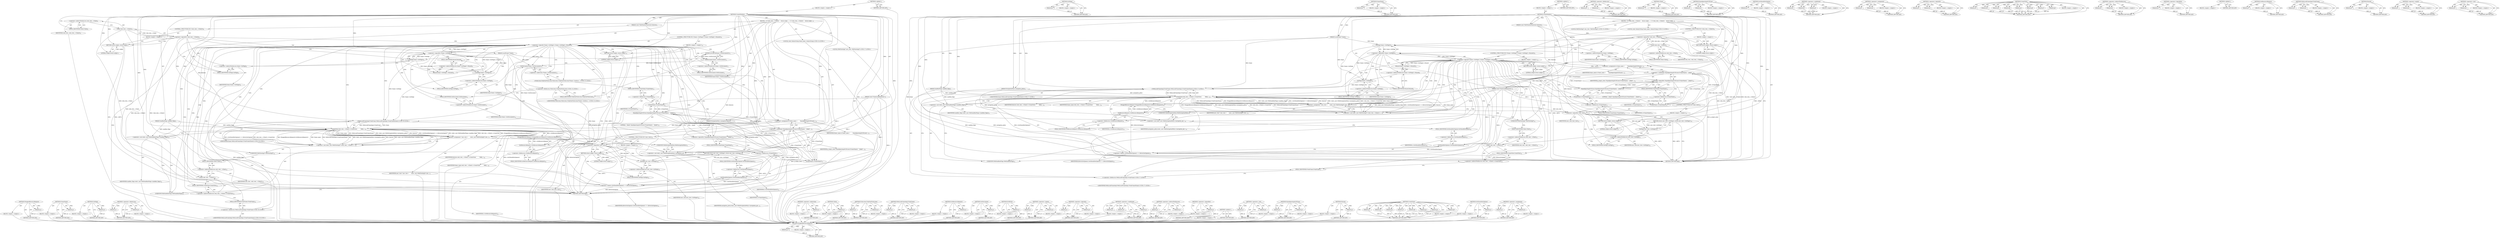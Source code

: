digraph "&lt;operator&gt;.cast" {
vulnerable_242 [label=<(METHOD,WrappedResourceRequest)>];
vulnerable_243 [label=<(PARAM,p1)>];
vulnerable_244 [label=<(BLOCK,&lt;empty&gt;,&lt;empty&gt;)>];
vulnerable_245 [label=<(METHOD_RETURN,ANY)>];
vulnerable_217 [label=<(METHOD,FrameName)>];
vulnerable_218 [label=<(PARAM,p1)>];
vulnerable_219 [label=<(BLOCK,&lt;empty&gt;,&lt;empty&gt;)>];
vulnerable_220 [label=<(METHOD_RETURN,ANY)>];
vulnerable_171 [label=<(METHOD,GetPage)>];
vulnerable_172 [label=<(PARAM,p1)>];
vulnerable_173 [label=<(BLOCK,&lt;empty&gt;,&lt;empty&gt;)>];
vulnerable_174 [label=<(METHOD_RETURN,ANY)>];
vulnerable_192 [label=<(METHOD,&lt;operator&gt;.fieldAccess)>];
vulnerable_193 [label=<(PARAM,p1)>];
vulnerable_194 [label=<(PARAM,p2)>];
vulnerable_195 [label=<(BLOCK,&lt;empty&gt;,&lt;empty&gt;)>];
vulnerable_196 [label=<(METHOD_RETURN,ANY)>];
vulnerable_6 [label=<(METHOD,&lt;global&gt;)<SUB>1</SUB>>];
vulnerable_7 [label=<(BLOCK,&lt;empty&gt;,&lt;empty&gt;)<SUB>1</SUB>>];
vulnerable_8 [label=<(METHOD,CreateWindow)<SUB>1</SUB>>];
vulnerable_9 [label=<(PARAM,LocalFrame* frame)<SUB>1</SUB>>];
vulnerable_10 [label=<(PARAM,const FrameLoadRequest&amp; r)<SUB>2</SUB>>];
vulnerable_11 [label=<(PARAM,const WebWindowFeatures&amp; features)<SUB>3</SUB>>];
vulnerable_12 [label=<(PARAM,NavigationPolicy navigation_policy)<SUB>4</SUB>>];
vulnerable_13 [label=<(PARAM,SandboxFlags sandbox_flags)<SUB>5</SUB>>];
vulnerable_14 [label=<(BLOCK,{
  if (!web_view_-&gt;Client())
    return nullpt...,{
  if (!web_view_-&gt;Client())
    return nullpt...)<SUB>5</SUB>>];
vulnerable_15 [label=<(CONTROL_STRUCTURE,IF,if (!web_view_-&gt;Client()))<SUB>6</SUB>>];
vulnerable_16 [label=<(&lt;operator&gt;.logicalNot,!web_view_-&gt;Client())<SUB>6</SUB>>];
vulnerable_17 [label=<(Client,web_view_-&gt;Client())<SUB>6</SUB>>];
vulnerable_18 [label=<(&lt;operator&gt;.indirectFieldAccess,web_view_-&gt;Client)<SUB>6</SUB>>];
vulnerable_19 [label=<(IDENTIFIER,web_view_,web_view_-&gt;Client())<SUB>6</SUB>>];
vulnerable_20 [label=<(FIELD_IDENTIFIER,Client,Client)<SUB>6</SUB>>];
vulnerable_21 [label=<(BLOCK,&lt;empty&gt;,&lt;empty&gt;)<SUB>7</SUB>>];
vulnerable_22 [label=<(RETURN,return nullptr;,return nullptr;)<SUB>7</SUB>>];
vulnerable_23 [label=<(LITERAL,nullptr,return nullptr;)<SUB>7</SUB>>];
vulnerable_24 [label=<(CONTROL_STRUCTURE,IF,if (!frame-&gt;GetPage() || frame-&gt;GetPage()-&gt;Paused()))<SUB>9</SUB>>];
vulnerable_25 [label=<(&lt;operator&gt;.logicalOr,!frame-&gt;GetPage() || frame-&gt;GetPage()-&gt;Paused())<SUB>9</SUB>>];
vulnerable_26 [label=<(&lt;operator&gt;.logicalNot,!frame-&gt;GetPage())<SUB>9</SUB>>];
vulnerable_27 [label=<(GetPage,frame-&gt;GetPage())<SUB>9</SUB>>];
vulnerable_28 [label=<(&lt;operator&gt;.indirectFieldAccess,frame-&gt;GetPage)<SUB>9</SUB>>];
vulnerable_29 [label=<(IDENTIFIER,frame,frame-&gt;GetPage())<SUB>9</SUB>>];
vulnerable_30 [label=<(FIELD_IDENTIFIER,GetPage,GetPage)<SUB>9</SUB>>];
vulnerable_31 [label=<(Paused,frame-&gt;GetPage()-&gt;Paused())<SUB>9</SUB>>];
vulnerable_32 [label=<(&lt;operator&gt;.indirectFieldAccess,frame-&gt;GetPage()-&gt;Paused)<SUB>9</SUB>>];
vulnerable_33 [label=<(GetPage,frame-&gt;GetPage())<SUB>9</SUB>>];
vulnerable_34 [label=<(&lt;operator&gt;.indirectFieldAccess,frame-&gt;GetPage)<SUB>9</SUB>>];
vulnerable_35 [label=<(IDENTIFIER,frame,frame-&gt;GetPage())<SUB>9</SUB>>];
vulnerable_36 [label=<(FIELD_IDENTIFIER,GetPage,GetPage)<SUB>9</SUB>>];
vulnerable_37 [label=<(FIELD_IDENTIFIER,Paused,Paused)<SUB>9</SUB>>];
vulnerable_38 [label=<(BLOCK,&lt;empty&gt;,&lt;empty&gt;)<SUB>10</SUB>>];
vulnerable_39 [label=<(RETURN,return nullptr;,return nullptr;)<SUB>10</SUB>>];
vulnerable_40 [label=<(LITERAL,nullptr,return nullptr;)<SUB>10</SUB>>];
vulnerable_41 [label=<(DCHECK,DCHECK(frame-&gt;GetDocument()))<SUB>11</SUB>>];
vulnerable_42 [label=<(GetDocument,frame-&gt;GetDocument())<SUB>11</SUB>>];
vulnerable_43 [label=<(&lt;operator&gt;.indirectFieldAccess,frame-&gt;GetDocument)<SUB>11</SUB>>];
vulnerable_44 [label=<(IDENTIFIER,frame,frame-&gt;GetDocument())<SUB>11</SUB>>];
vulnerable_45 [label=<(FIELD_IDENTIFIER,GetDocument,GetDocument)<SUB>11</SUB>>];
vulnerable_46 [label="<(Fullscreen.FullyExitFullscreen,Fullscreen::FullyExitFullscreen(*frame-&gt;GetDocu...)<SUB>12</SUB>>"];
vulnerable_47 [label="<(&lt;operator&gt;.fieldAccess,Fullscreen::FullyExitFullscreen)<SUB>12</SUB>>"];
vulnerable_48 [label="<(IDENTIFIER,Fullscreen,Fullscreen::FullyExitFullscreen(*frame-&gt;GetDocu...)<SUB>12</SUB>>"];
vulnerable_49 [label=<(FIELD_IDENTIFIER,FullyExitFullscreen,FullyExitFullscreen)<SUB>12</SUB>>];
vulnerable_50 [label=<(&lt;operator&gt;.indirection,*frame-&gt;GetDocument())<SUB>12</SUB>>];
vulnerable_51 [label=<(GetDocument,frame-&gt;GetDocument())<SUB>12</SUB>>];
vulnerable_52 [label=<(&lt;operator&gt;.indirectFieldAccess,frame-&gt;GetDocument)<SUB>12</SUB>>];
vulnerable_53 [label=<(IDENTIFIER,frame,frame-&gt;GetDocument())<SUB>12</SUB>>];
vulnerable_54 [label=<(FIELD_IDENTIFIER,GetDocument,GetDocument)<SUB>12</SUB>>];
vulnerable_55 [label="<(LOCAL,const AtomicString frame_name: AtomicString)<SUB>14</SUB>>"];
vulnerable_56 [label=<(&lt;operator&gt;.assignment,&amp; frame_name =
       !EqualIgnoringASCIICase(r...)<SUB>14</SUB>>];
vulnerable_57 [label=<(IDENTIFIER,frame_name,&amp; frame_name =
       !EqualIgnoringASCIICase(r...)<SUB>14</SUB>>];
vulnerable_58 [label=<(&lt;operator&gt;.conditional,!EqualIgnoringASCIICase(r.FrameName(), &quot;_blank&quot;...)<SUB>15</SUB>>];
vulnerable_59 [label=<(&lt;operator&gt;.logicalNot,!EqualIgnoringASCIICase(r.FrameName(), &quot;_blank&quot;))<SUB>15</SUB>>];
vulnerable_60 [label=<(EqualIgnoringASCIICase,EqualIgnoringASCIICase(r.FrameName(), &quot;_blank&quot;))<SUB>15</SUB>>];
vulnerable_61 [label=<(FrameName,r.FrameName())<SUB>15</SUB>>];
vulnerable_62 [label=<(&lt;operator&gt;.fieldAccess,r.FrameName)<SUB>15</SUB>>];
vulnerable_63 [label=<(IDENTIFIER,r,r.FrameName())<SUB>15</SUB>>];
vulnerable_64 [label=<(FIELD_IDENTIFIER,FrameName,FrameName)<SUB>15</SUB>>];
vulnerable_65 [label=<(LITERAL,&quot;_blank&quot;,EqualIgnoringASCIICase(r.FrameName(), &quot;_blank&quot;))<SUB>15</SUB>>];
vulnerable_66 [label=<(FrameName,r.FrameName())<SUB>15</SUB>>];
vulnerable_67 [label=<(&lt;operator&gt;.fieldAccess,r.FrameName)<SUB>15</SUB>>];
vulnerable_68 [label=<(IDENTIFIER,r,r.FrameName())<SUB>15</SUB>>];
vulnerable_69 [label=<(FIELD_IDENTIFIER,FrameName,FrameName)<SUB>15</SUB>>];
vulnerable_70 [label=<(IDENTIFIER,g_empty_atom,!EqualIgnoringASCIICase(r.FrameName(), &quot;_blank&quot;...)<SUB>16</SUB>>];
vulnerable_71 [label="<(LOCAL,WebViewImpl* new_view: WebViewImpl*)<SUB>17</SUB>>"];
vulnerable_72 [label=<(&lt;operator&gt;.assignment,* new_view =
      static_cast&lt;WebViewImpl*&gt;(we...)<SUB>17</SUB>>];
vulnerable_73 [label=<(IDENTIFIER,new_view,* new_view =
      static_cast&lt;WebViewImpl*&gt;(we...)<SUB>17</SUB>>];
vulnerable_74 [label=<(&lt;operator&gt;.cast,static_cast&lt;WebViewImpl*&gt;(web_view_-&gt;Client()-&gt;...)<SUB>18</SUB>>];
vulnerable_75 [label=<(UNKNOWN,WebViewImpl*,WebViewImpl*)<SUB>18</SUB>>];
vulnerable_76 [label=<(CreateView,web_view_-&gt;Client()-&gt;CreateView(
          WebL...)<SUB>18</SUB>>];
vulnerable_77 [label=<(&lt;operator&gt;.indirectFieldAccess,web_view_-&gt;Client()-&gt;CreateView)<SUB>18</SUB>>];
vulnerable_78 [label=<(Client,web_view_-&gt;Client())<SUB>18</SUB>>];
vulnerable_79 [label=<(&lt;operator&gt;.indirectFieldAccess,web_view_-&gt;Client)<SUB>18</SUB>>];
vulnerable_80 [label=<(IDENTIFIER,web_view_,web_view_-&gt;Client())<SUB>18</SUB>>];
vulnerable_81 [label=<(FIELD_IDENTIFIER,Client,Client)<SUB>18</SUB>>];
vulnerable_82 [label=<(FIELD_IDENTIFIER,CreateView,CreateView)<SUB>18</SUB>>];
vulnerable_83 [label="<(WebLocalFrameImpl.FromFrame,WebLocalFrameImpl::FromFrame(frame))<SUB>19</SUB>>"];
vulnerable_84 [label="<(&lt;operator&gt;.fieldAccess,WebLocalFrameImpl::FromFrame)<SUB>19</SUB>>"];
vulnerable_85 [label="<(IDENTIFIER,WebLocalFrameImpl,WebLocalFrameImpl::FromFrame(frame))<SUB>19</SUB>>"];
vulnerable_86 [label=<(FIELD_IDENTIFIER,FromFrame,FromFrame)<SUB>19</SUB>>];
vulnerable_87 [label="<(IDENTIFIER,frame,WebLocalFrameImpl::FromFrame(frame))<SUB>19</SUB>>"];
vulnerable_88 [label=<(WrappedResourceRequest,WrappedResourceRequest(r.GetResourceRequest()))<SUB>20</SUB>>];
vulnerable_89 [label=<(GetResourceRequest,r.GetResourceRequest())<SUB>20</SUB>>];
vulnerable_90 [label=<(&lt;operator&gt;.fieldAccess,r.GetResourceRequest)<SUB>20</SUB>>];
vulnerable_91 [label=<(IDENTIFIER,r,r.GetResourceRequest())<SUB>20</SUB>>];
vulnerable_92 [label=<(FIELD_IDENTIFIER,GetResourceRequest,GetResourceRequest)<SUB>20</SUB>>];
vulnerable_93 [label=<(IDENTIFIER,features,web_view_-&gt;Client()-&gt;CreateView(
          WebL...)<SUB>20</SUB>>];
vulnerable_94 [label=<(IDENTIFIER,frame_name,web_view_-&gt;Client()-&gt;CreateView(
          WebL...)<SUB>20</SUB>>];
vulnerable_95 [label=<(&lt;operator&gt;.cast,static_cast&lt;WebNavigationPolicy&gt;(navigation_pol...)<SUB>21</SUB>>];
vulnerable_96 [label=<(UNKNOWN,WebNavigationPolicy,WebNavigationPolicy)<SUB>21</SUB>>];
vulnerable_97 [label=<(IDENTIFIER,navigation_policy,static_cast&lt;WebNavigationPolicy&gt;(navigation_pol...)<SUB>21</SUB>>];
vulnerable_98 [label=<(&lt;operator&gt;.equals,r.GetShouldSetOpener() == kNeverSetOpener)<SUB>22</SUB>>];
vulnerable_99 [label=<(GetShouldSetOpener,r.GetShouldSetOpener())<SUB>22</SUB>>];
vulnerable_100 [label=<(&lt;operator&gt;.fieldAccess,r.GetShouldSetOpener)<SUB>22</SUB>>];
vulnerable_101 [label=<(IDENTIFIER,r,r.GetShouldSetOpener())<SUB>22</SUB>>];
vulnerable_102 [label=<(FIELD_IDENTIFIER,GetShouldSetOpener,GetShouldSetOpener)<SUB>22</SUB>>];
vulnerable_103 [label=<(IDENTIFIER,kNeverSetOpener,r.GetShouldSetOpener() == kNeverSetOpener)<SUB>22</SUB>>];
vulnerable_104 [label=<(&lt;operator&gt;.cast,static_cast&lt;WebSandboxFlags&gt;(sandbox_flags))<SUB>23</SUB>>];
vulnerable_105 [label=<(UNKNOWN,WebSandboxFlags,WebSandboxFlags)<SUB>23</SUB>>];
vulnerable_106 [label=<(IDENTIFIER,sandbox_flags,static_cast&lt;WebSandboxFlags&gt;(sandbox_flags))<SUB>23</SUB>>];
vulnerable_107 [label=<(CONTROL_STRUCTURE,IF,if (!new_view))<SUB>24</SUB>>];
vulnerable_108 [label=<(&lt;operator&gt;.logicalNot,!new_view)<SUB>24</SUB>>];
vulnerable_109 [label=<(IDENTIFIER,new_view,!new_view)<SUB>24</SUB>>];
vulnerable_110 [label=<(BLOCK,&lt;empty&gt;,&lt;empty&gt;)<SUB>25</SUB>>];
vulnerable_111 [label=<(RETURN,return nullptr;,return nullptr;)<SUB>25</SUB>>];
vulnerable_112 [label=<(LITERAL,nullptr,return nullptr;)<SUB>25</SUB>>];
vulnerable_113 [label=<(RETURN,return new_view-&gt;GetPage();,return new_view-&gt;GetPage();)<SUB>26</SUB>>];
vulnerable_114 [label=<(GetPage,new_view-&gt;GetPage())<SUB>26</SUB>>];
vulnerable_115 [label=<(&lt;operator&gt;.indirectFieldAccess,new_view-&gt;GetPage)<SUB>26</SUB>>];
vulnerable_116 [label=<(IDENTIFIER,new_view,new_view-&gt;GetPage())<SUB>26</SUB>>];
vulnerable_117 [label=<(FIELD_IDENTIFIER,GetPage,GetPage)<SUB>26</SUB>>];
vulnerable_118 [label=<(METHOD_RETURN,Page)<SUB>1</SUB>>];
vulnerable_120 [label=<(METHOD_RETURN,ANY)<SUB>1</SUB>>];
vulnerable_197 [label=<(METHOD,&lt;operator&gt;.indirection)>];
vulnerable_198 [label=<(PARAM,p1)>];
vulnerable_199 [label=<(BLOCK,&lt;empty&gt;,&lt;empty&gt;)>];
vulnerable_200 [label=<(METHOD_RETURN,ANY)>];
vulnerable_157 [label=<(METHOD,Client)>];
vulnerable_158 [label=<(PARAM,p1)>];
vulnerable_159 [label=<(BLOCK,&lt;empty&gt;,&lt;empty&gt;)>];
vulnerable_160 [label=<(METHOD_RETURN,ANY)>];
vulnerable_187 [label=<(METHOD,Fullscreen.FullyExitFullscreen)>];
vulnerable_188 [label=<(PARAM,p1)>];
vulnerable_189 [label=<(PARAM,p2)>];
vulnerable_190 [label=<(BLOCK,&lt;empty&gt;,&lt;empty&gt;)>];
vulnerable_191 [label=<(METHOD_RETURN,ANY)>];
vulnerable_237 [label=<(METHOD,WebLocalFrameImpl.FromFrame)>];
vulnerable_238 [label=<(PARAM,p1)>];
vulnerable_239 [label=<(PARAM,p2)>];
vulnerable_240 [label=<(BLOCK,&lt;empty&gt;,&lt;empty&gt;)>];
vulnerable_241 [label=<(METHOD_RETURN,ANY)>];
vulnerable_246 [label=<(METHOD,GetResourceRequest)>];
vulnerable_247 [label=<(PARAM,p1)>];
vulnerable_248 [label=<(BLOCK,&lt;empty&gt;,&lt;empty&gt;)>];
vulnerable_249 [label=<(METHOD_RETURN,ANY)>];
vulnerable_183 [label=<(METHOD,GetDocument)>];
vulnerable_184 [label=<(PARAM,p1)>];
vulnerable_185 [label=<(BLOCK,&lt;empty&gt;,&lt;empty&gt;)>];
vulnerable_186 [label=<(METHOD_RETURN,ANY)>];
vulnerable_179 [label=<(METHOD,DCHECK)>];
vulnerable_180 [label=<(PARAM,p1)>];
vulnerable_181 [label=<(BLOCK,&lt;empty&gt;,&lt;empty&gt;)>];
vulnerable_182 [label=<(METHOD_RETURN,ANY)>];
vulnerable_250 [label=<(METHOD,&lt;operator&gt;.equals)>];
vulnerable_251 [label=<(PARAM,p1)>];
vulnerable_252 [label=<(PARAM,p2)>];
vulnerable_253 [label=<(BLOCK,&lt;empty&gt;,&lt;empty&gt;)>];
vulnerable_254 [label=<(METHOD_RETURN,ANY)>];
vulnerable_166 [label=<(METHOD,&lt;operator&gt;.logicalOr)>];
vulnerable_167 [label=<(PARAM,p1)>];
vulnerable_168 [label=<(PARAM,p2)>];
vulnerable_169 [label=<(BLOCK,&lt;empty&gt;,&lt;empty&gt;)>];
vulnerable_170 [label=<(METHOD_RETURN,ANY)>];
vulnerable_206 [label=<(METHOD,&lt;operator&gt;.conditional)>];
vulnerable_207 [label=<(PARAM,p1)>];
vulnerable_208 [label=<(PARAM,p2)>];
vulnerable_209 [label=<(PARAM,p3)>];
vulnerable_210 [label=<(BLOCK,&lt;empty&gt;,&lt;empty&gt;)>];
vulnerable_211 [label=<(METHOD_RETURN,ANY)>];
vulnerable_161 [label=<(METHOD,&lt;operator&gt;.indirectFieldAccess)>];
vulnerable_162 [label=<(PARAM,p1)>];
vulnerable_163 [label=<(PARAM,p2)>];
vulnerable_164 [label=<(BLOCK,&lt;empty&gt;,&lt;empty&gt;)>];
vulnerable_165 [label=<(METHOD_RETURN,ANY)>];
vulnerable_153 [label=<(METHOD,&lt;operator&gt;.logicalNot)>];
vulnerable_154 [label=<(PARAM,p1)>];
vulnerable_155 [label=<(BLOCK,&lt;empty&gt;,&lt;empty&gt;)>];
vulnerable_156 [label=<(METHOD_RETURN,ANY)>];
vulnerable_147 [label=<(METHOD,&lt;global&gt;)<SUB>1</SUB>>];
vulnerable_148 [label=<(BLOCK,&lt;empty&gt;,&lt;empty&gt;)>];
vulnerable_149 [label=<(METHOD_RETURN,ANY)>];
vulnerable_221 [label=<(METHOD,&lt;operator&gt;.cast)>];
vulnerable_222 [label=<(PARAM,p1)>];
vulnerable_223 [label=<(PARAM,p2)>];
vulnerable_224 [label=<(BLOCK,&lt;empty&gt;,&lt;empty&gt;)>];
vulnerable_225 [label=<(METHOD_RETURN,ANY)>];
vulnerable_212 [label=<(METHOD,EqualIgnoringASCIICase)>];
vulnerable_213 [label=<(PARAM,p1)>];
vulnerable_214 [label=<(PARAM,p2)>];
vulnerable_215 [label=<(BLOCK,&lt;empty&gt;,&lt;empty&gt;)>];
vulnerable_216 [label=<(METHOD_RETURN,ANY)>];
vulnerable_175 [label=<(METHOD,Paused)>];
vulnerable_176 [label=<(PARAM,p1)>];
vulnerable_177 [label=<(BLOCK,&lt;empty&gt;,&lt;empty&gt;)>];
vulnerable_178 [label=<(METHOD_RETURN,ANY)>];
vulnerable_226 [label=<(METHOD,CreateView)>];
vulnerable_227 [label=<(PARAM,p1)>];
vulnerable_228 [label=<(PARAM,p2)>];
vulnerable_229 [label=<(PARAM,p3)>];
vulnerable_230 [label=<(PARAM,p4)>];
vulnerable_231 [label=<(PARAM,p5)>];
vulnerable_232 [label=<(PARAM,p6)>];
vulnerable_233 [label=<(PARAM,p7)>];
vulnerable_234 [label=<(PARAM,p8)>];
vulnerable_235 [label=<(BLOCK,&lt;empty&gt;,&lt;empty&gt;)>];
vulnerable_236 [label=<(METHOD_RETURN,ANY)>];
vulnerable_255 [label=<(METHOD,GetShouldSetOpener)>];
vulnerable_256 [label=<(PARAM,p1)>];
vulnerable_257 [label=<(BLOCK,&lt;empty&gt;,&lt;empty&gt;)>];
vulnerable_258 [label=<(METHOD_RETURN,ANY)>];
vulnerable_201 [label=<(METHOD,&lt;operator&gt;.assignment)>];
vulnerable_202 [label=<(PARAM,p1)>];
vulnerable_203 [label=<(PARAM,p2)>];
vulnerable_204 [label=<(BLOCK,&lt;empty&gt;,&lt;empty&gt;)>];
vulnerable_205 [label=<(METHOD_RETURN,ANY)>];
fixed_211 [label=<(METHOD,WrappedResourceRequest)>];
fixed_212 [label=<(PARAM,p1)>];
fixed_213 [label=<(BLOCK,&lt;empty&gt;,&lt;empty&gt;)>];
fixed_214 [label=<(METHOD_RETURN,ANY)>];
fixed_157 [label=<(METHOD,GetPage)>];
fixed_158 [label=<(PARAM,p1)>];
fixed_159 [label=<(BLOCK,&lt;empty&gt;,&lt;empty&gt;)>];
fixed_160 [label=<(METHOD_RETURN,ANY)>];
fixed_181 [label=<(METHOD,FrameName)>];
fixed_182 [label=<(PARAM,p1)>];
fixed_183 [label=<(BLOCK,&lt;empty&gt;,&lt;empty&gt;)>];
fixed_184 [label=<(METHOD_RETURN,ANY)>];
fixed_6 [label=<(METHOD,&lt;global&gt;)<SUB>1</SUB>>];
fixed_7 [label=<(BLOCK,&lt;empty&gt;,&lt;empty&gt;)<SUB>1</SUB>>];
fixed_8 [label=<(METHOD,CreateWindow)<SUB>1</SUB>>];
fixed_9 [label=<(PARAM,LocalFrame* frame)<SUB>1</SUB>>];
fixed_10 [label=<(PARAM,const FrameLoadRequest&amp; r)<SUB>2</SUB>>];
fixed_11 [label=<(PARAM,const WebWindowFeatures&amp; features)<SUB>3</SUB>>];
fixed_12 [label=<(PARAM,NavigationPolicy navigation_policy)<SUB>4</SUB>>];
fixed_13 [label=<(PARAM,SandboxFlags sandbox_flags)<SUB>5</SUB>>];
fixed_14 [label=<(BLOCK,{
  if (!web_view_-&gt;Client())
    return nullpt...,{
  if (!web_view_-&gt;Client())
    return nullpt...)<SUB>5</SUB>>];
fixed_15 [label=<(CONTROL_STRUCTURE,IF,if (!web_view_-&gt;Client()))<SUB>6</SUB>>];
fixed_16 [label=<(&lt;operator&gt;.logicalNot,!web_view_-&gt;Client())<SUB>6</SUB>>];
fixed_17 [label=<(Client,web_view_-&gt;Client())<SUB>6</SUB>>];
fixed_18 [label=<(&lt;operator&gt;.indirectFieldAccess,web_view_-&gt;Client)<SUB>6</SUB>>];
fixed_19 [label=<(IDENTIFIER,web_view_,web_view_-&gt;Client())<SUB>6</SUB>>];
fixed_20 [label=<(FIELD_IDENTIFIER,Client,Client)<SUB>6</SUB>>];
fixed_21 [label=<(BLOCK,&lt;empty&gt;,&lt;empty&gt;)<SUB>7</SUB>>];
fixed_22 [label=<(RETURN,return nullptr;,return nullptr;)<SUB>7</SUB>>];
fixed_23 [label=<(LITERAL,nullptr,return nullptr;)<SUB>7</SUB>>];
fixed_24 [label=<(CONTROL_STRUCTURE,IF,if (!frame-&gt;GetPage() || frame-&gt;GetPage()-&gt;Paused()))<SUB>9</SUB>>];
fixed_25 [label=<(&lt;operator&gt;.logicalOr,!frame-&gt;GetPage() || frame-&gt;GetPage()-&gt;Paused())<SUB>9</SUB>>];
fixed_26 [label=<(&lt;operator&gt;.logicalNot,!frame-&gt;GetPage())<SUB>9</SUB>>];
fixed_27 [label=<(GetPage,frame-&gt;GetPage())<SUB>9</SUB>>];
fixed_28 [label=<(&lt;operator&gt;.indirectFieldAccess,frame-&gt;GetPage)<SUB>9</SUB>>];
fixed_29 [label=<(IDENTIFIER,frame,frame-&gt;GetPage())<SUB>9</SUB>>];
fixed_30 [label=<(FIELD_IDENTIFIER,GetPage,GetPage)<SUB>9</SUB>>];
fixed_31 [label=<(Paused,frame-&gt;GetPage()-&gt;Paused())<SUB>9</SUB>>];
fixed_32 [label=<(&lt;operator&gt;.indirectFieldAccess,frame-&gt;GetPage()-&gt;Paused)<SUB>9</SUB>>];
fixed_33 [label=<(GetPage,frame-&gt;GetPage())<SUB>9</SUB>>];
fixed_34 [label=<(&lt;operator&gt;.indirectFieldAccess,frame-&gt;GetPage)<SUB>9</SUB>>];
fixed_35 [label=<(IDENTIFIER,frame,frame-&gt;GetPage())<SUB>9</SUB>>];
fixed_36 [label=<(FIELD_IDENTIFIER,GetPage,GetPage)<SUB>9</SUB>>];
fixed_37 [label=<(FIELD_IDENTIFIER,Paused,Paused)<SUB>9</SUB>>];
fixed_38 [label=<(BLOCK,&lt;empty&gt;,&lt;empty&gt;)<SUB>10</SUB>>];
fixed_39 [label=<(RETURN,return nullptr;,return nullptr;)<SUB>10</SUB>>];
fixed_40 [label=<(LITERAL,nullptr,return nullptr;)<SUB>10</SUB>>];
fixed_41 [label="<(LOCAL,const AtomicString frame_name: AtomicString)<SUB>12</SUB>>"];
fixed_42 [label=<(&lt;operator&gt;.assignment,&amp; frame_name =
       !EqualIgnoringASCIICase(r...)<SUB>12</SUB>>];
fixed_43 [label=<(IDENTIFIER,frame_name,&amp; frame_name =
       !EqualIgnoringASCIICase(r...)<SUB>12</SUB>>];
fixed_44 [label=<(&lt;operator&gt;.conditional,!EqualIgnoringASCIICase(r.FrameName(), &quot;_blank&quot;...)<SUB>13</SUB>>];
fixed_45 [label=<(&lt;operator&gt;.logicalNot,!EqualIgnoringASCIICase(r.FrameName(), &quot;_blank&quot;))<SUB>13</SUB>>];
fixed_46 [label=<(EqualIgnoringASCIICase,EqualIgnoringASCIICase(r.FrameName(), &quot;_blank&quot;))<SUB>13</SUB>>];
fixed_47 [label=<(FrameName,r.FrameName())<SUB>13</SUB>>];
fixed_48 [label=<(&lt;operator&gt;.fieldAccess,r.FrameName)<SUB>13</SUB>>];
fixed_49 [label=<(IDENTIFIER,r,r.FrameName())<SUB>13</SUB>>];
fixed_50 [label=<(FIELD_IDENTIFIER,FrameName,FrameName)<SUB>13</SUB>>];
fixed_51 [label=<(LITERAL,&quot;_blank&quot;,EqualIgnoringASCIICase(r.FrameName(), &quot;_blank&quot;))<SUB>13</SUB>>];
fixed_52 [label=<(FrameName,r.FrameName())<SUB>13</SUB>>];
fixed_53 [label=<(&lt;operator&gt;.fieldAccess,r.FrameName)<SUB>13</SUB>>];
fixed_54 [label=<(IDENTIFIER,r,r.FrameName())<SUB>13</SUB>>];
fixed_55 [label=<(FIELD_IDENTIFIER,FrameName,FrameName)<SUB>13</SUB>>];
fixed_56 [label=<(IDENTIFIER,g_empty_atom,!EqualIgnoringASCIICase(r.FrameName(), &quot;_blank&quot;...)<SUB>14</SUB>>];
fixed_57 [label="<(LOCAL,WebViewImpl* new_view: WebViewImpl*)<SUB>15</SUB>>"];
fixed_58 [label=<(&lt;operator&gt;.assignment,* new_view =
      static_cast&lt;WebViewImpl*&gt;(we...)<SUB>15</SUB>>];
fixed_59 [label=<(IDENTIFIER,new_view,* new_view =
      static_cast&lt;WebViewImpl*&gt;(we...)<SUB>15</SUB>>];
fixed_60 [label=<(&lt;operator&gt;.cast,static_cast&lt;WebViewImpl*&gt;(web_view_-&gt;Client()-&gt;...)<SUB>16</SUB>>];
fixed_61 [label=<(UNKNOWN,WebViewImpl*,WebViewImpl*)<SUB>16</SUB>>];
fixed_62 [label=<(CreateView,web_view_-&gt;Client()-&gt;CreateView(
          WebL...)<SUB>16</SUB>>];
fixed_63 [label=<(&lt;operator&gt;.indirectFieldAccess,web_view_-&gt;Client()-&gt;CreateView)<SUB>16</SUB>>];
fixed_64 [label=<(Client,web_view_-&gt;Client())<SUB>16</SUB>>];
fixed_65 [label=<(&lt;operator&gt;.indirectFieldAccess,web_view_-&gt;Client)<SUB>16</SUB>>];
fixed_66 [label=<(IDENTIFIER,web_view_,web_view_-&gt;Client())<SUB>16</SUB>>];
fixed_67 [label=<(FIELD_IDENTIFIER,Client,Client)<SUB>16</SUB>>];
fixed_68 [label=<(FIELD_IDENTIFIER,CreateView,CreateView)<SUB>16</SUB>>];
fixed_69 [label="<(WebLocalFrameImpl.FromFrame,WebLocalFrameImpl::FromFrame(frame))<SUB>17</SUB>>"];
fixed_70 [label="<(&lt;operator&gt;.fieldAccess,WebLocalFrameImpl::FromFrame)<SUB>17</SUB>>"];
fixed_71 [label="<(IDENTIFIER,WebLocalFrameImpl,WebLocalFrameImpl::FromFrame(frame))<SUB>17</SUB>>"];
fixed_72 [label=<(FIELD_IDENTIFIER,FromFrame,FromFrame)<SUB>17</SUB>>];
fixed_73 [label="<(IDENTIFIER,frame,WebLocalFrameImpl::FromFrame(frame))<SUB>17</SUB>>"];
fixed_74 [label=<(WrappedResourceRequest,WrappedResourceRequest(r.GetResourceRequest()))<SUB>18</SUB>>];
fixed_75 [label=<(GetResourceRequest,r.GetResourceRequest())<SUB>18</SUB>>];
fixed_76 [label=<(&lt;operator&gt;.fieldAccess,r.GetResourceRequest)<SUB>18</SUB>>];
fixed_77 [label=<(IDENTIFIER,r,r.GetResourceRequest())<SUB>18</SUB>>];
fixed_78 [label=<(FIELD_IDENTIFIER,GetResourceRequest,GetResourceRequest)<SUB>18</SUB>>];
fixed_79 [label=<(IDENTIFIER,features,web_view_-&gt;Client()-&gt;CreateView(
          WebL...)<SUB>18</SUB>>];
fixed_80 [label=<(IDENTIFIER,frame_name,web_view_-&gt;Client()-&gt;CreateView(
          WebL...)<SUB>18</SUB>>];
fixed_81 [label=<(&lt;operator&gt;.cast,static_cast&lt;WebNavigationPolicy&gt;(navigation_pol...)<SUB>19</SUB>>];
fixed_82 [label=<(UNKNOWN,WebNavigationPolicy,WebNavigationPolicy)<SUB>19</SUB>>];
fixed_83 [label=<(IDENTIFIER,navigation_policy,static_cast&lt;WebNavigationPolicy&gt;(navigation_pol...)<SUB>19</SUB>>];
fixed_84 [label=<(&lt;operator&gt;.equals,r.GetShouldSetOpener() == kNeverSetOpener)<SUB>20</SUB>>];
fixed_85 [label=<(GetShouldSetOpener,r.GetShouldSetOpener())<SUB>20</SUB>>];
fixed_86 [label=<(&lt;operator&gt;.fieldAccess,r.GetShouldSetOpener)<SUB>20</SUB>>];
fixed_87 [label=<(IDENTIFIER,r,r.GetShouldSetOpener())<SUB>20</SUB>>];
fixed_88 [label=<(FIELD_IDENTIFIER,GetShouldSetOpener,GetShouldSetOpener)<SUB>20</SUB>>];
fixed_89 [label=<(IDENTIFIER,kNeverSetOpener,r.GetShouldSetOpener() == kNeverSetOpener)<SUB>20</SUB>>];
fixed_90 [label=<(&lt;operator&gt;.cast,static_cast&lt;WebSandboxFlags&gt;(sandbox_flags))<SUB>21</SUB>>];
fixed_91 [label=<(UNKNOWN,WebSandboxFlags,WebSandboxFlags)<SUB>21</SUB>>];
fixed_92 [label=<(IDENTIFIER,sandbox_flags,static_cast&lt;WebSandboxFlags&gt;(sandbox_flags))<SUB>21</SUB>>];
fixed_93 [label=<(CONTROL_STRUCTURE,IF,if (!new_view))<SUB>22</SUB>>];
fixed_94 [label=<(&lt;operator&gt;.logicalNot,!new_view)<SUB>22</SUB>>];
fixed_95 [label=<(IDENTIFIER,new_view,!new_view)<SUB>22</SUB>>];
fixed_96 [label=<(BLOCK,&lt;empty&gt;,&lt;empty&gt;)<SUB>23</SUB>>];
fixed_97 [label=<(RETURN,return nullptr;,return nullptr;)<SUB>23</SUB>>];
fixed_98 [label=<(LITERAL,nullptr,return nullptr;)<SUB>23</SUB>>];
fixed_99 [label=<(RETURN,return new_view-&gt;GetPage();,return new_view-&gt;GetPage();)<SUB>24</SUB>>];
fixed_100 [label=<(GetPage,new_view-&gt;GetPage())<SUB>24</SUB>>];
fixed_101 [label=<(&lt;operator&gt;.indirectFieldAccess,new_view-&gt;GetPage)<SUB>24</SUB>>];
fixed_102 [label=<(IDENTIFIER,new_view,new_view-&gt;GetPage())<SUB>24</SUB>>];
fixed_103 [label=<(FIELD_IDENTIFIER,GetPage,GetPage)<SUB>24</SUB>>];
fixed_104 [label=<(METHOD_RETURN,Page)<SUB>1</SUB>>];
fixed_106 [label=<(METHOD_RETURN,ANY)<SUB>1</SUB>>];
fixed_185 [label=<(METHOD,&lt;operator&gt;.fieldAccess)>];
fixed_186 [label=<(PARAM,p1)>];
fixed_187 [label=<(PARAM,p2)>];
fixed_188 [label=<(BLOCK,&lt;empty&gt;,&lt;empty&gt;)>];
fixed_189 [label=<(METHOD_RETURN,ANY)>];
fixed_143 [label=<(METHOD,Client)>];
fixed_144 [label=<(PARAM,p1)>];
fixed_145 [label=<(BLOCK,&lt;empty&gt;,&lt;empty&gt;)>];
fixed_146 [label=<(METHOD_RETURN,ANY)>];
fixed_176 [label=<(METHOD,EqualIgnoringASCIICase)>];
fixed_177 [label=<(PARAM,p1)>];
fixed_178 [label=<(PARAM,p2)>];
fixed_179 [label=<(BLOCK,&lt;empty&gt;,&lt;empty&gt;)>];
fixed_180 [label=<(METHOD_RETURN,ANY)>];
fixed_224 [label=<(METHOD,GetShouldSetOpener)>];
fixed_225 [label=<(PARAM,p1)>];
fixed_226 [label=<(BLOCK,&lt;empty&gt;,&lt;empty&gt;)>];
fixed_227 [label=<(METHOD_RETURN,ANY)>];
fixed_170 [label=<(METHOD,&lt;operator&gt;.conditional)>];
fixed_171 [label=<(PARAM,p1)>];
fixed_172 [label=<(PARAM,p2)>];
fixed_173 [label=<(PARAM,p3)>];
fixed_174 [label=<(BLOCK,&lt;empty&gt;,&lt;empty&gt;)>];
fixed_175 [label=<(METHOD_RETURN,ANY)>];
fixed_165 [label=<(METHOD,&lt;operator&gt;.assignment)>];
fixed_166 [label=<(PARAM,p1)>];
fixed_167 [label=<(PARAM,p2)>];
fixed_168 [label=<(BLOCK,&lt;empty&gt;,&lt;empty&gt;)>];
fixed_169 [label=<(METHOD_RETURN,ANY)>];
fixed_152 [label=<(METHOD,&lt;operator&gt;.logicalOr)>];
fixed_153 [label=<(PARAM,p1)>];
fixed_154 [label=<(PARAM,p2)>];
fixed_155 [label=<(BLOCK,&lt;empty&gt;,&lt;empty&gt;)>];
fixed_156 [label=<(METHOD_RETURN,ANY)>];
fixed_195 [label=<(METHOD,CreateView)>];
fixed_196 [label=<(PARAM,p1)>];
fixed_197 [label=<(PARAM,p2)>];
fixed_198 [label=<(PARAM,p3)>];
fixed_199 [label=<(PARAM,p4)>];
fixed_200 [label=<(PARAM,p5)>];
fixed_201 [label=<(PARAM,p6)>];
fixed_202 [label=<(PARAM,p7)>];
fixed_203 [label=<(PARAM,p8)>];
fixed_204 [label=<(BLOCK,&lt;empty&gt;,&lt;empty&gt;)>];
fixed_205 [label=<(METHOD_RETURN,ANY)>];
fixed_147 [label=<(METHOD,&lt;operator&gt;.indirectFieldAccess)>];
fixed_148 [label=<(PARAM,p1)>];
fixed_149 [label=<(PARAM,p2)>];
fixed_150 [label=<(BLOCK,&lt;empty&gt;,&lt;empty&gt;)>];
fixed_151 [label=<(METHOD_RETURN,ANY)>];
fixed_139 [label=<(METHOD,&lt;operator&gt;.logicalNot)>];
fixed_140 [label=<(PARAM,p1)>];
fixed_141 [label=<(BLOCK,&lt;empty&gt;,&lt;empty&gt;)>];
fixed_142 [label=<(METHOD_RETURN,ANY)>];
fixed_133 [label=<(METHOD,&lt;global&gt;)<SUB>1</SUB>>];
fixed_134 [label=<(BLOCK,&lt;empty&gt;,&lt;empty&gt;)>];
fixed_135 [label=<(METHOD_RETURN,ANY)>];
fixed_215 [label=<(METHOD,GetResourceRequest)>];
fixed_216 [label=<(PARAM,p1)>];
fixed_217 [label=<(BLOCK,&lt;empty&gt;,&lt;empty&gt;)>];
fixed_218 [label=<(METHOD_RETURN,ANY)>];
fixed_206 [label=<(METHOD,WebLocalFrameImpl.FromFrame)>];
fixed_207 [label=<(PARAM,p1)>];
fixed_208 [label=<(PARAM,p2)>];
fixed_209 [label=<(BLOCK,&lt;empty&gt;,&lt;empty&gt;)>];
fixed_210 [label=<(METHOD_RETURN,ANY)>];
fixed_161 [label=<(METHOD,Paused)>];
fixed_162 [label=<(PARAM,p1)>];
fixed_163 [label=<(BLOCK,&lt;empty&gt;,&lt;empty&gt;)>];
fixed_164 [label=<(METHOD_RETURN,ANY)>];
fixed_219 [label=<(METHOD,&lt;operator&gt;.equals)>];
fixed_220 [label=<(PARAM,p1)>];
fixed_221 [label=<(PARAM,p2)>];
fixed_222 [label=<(BLOCK,&lt;empty&gt;,&lt;empty&gt;)>];
fixed_223 [label=<(METHOD_RETURN,ANY)>];
fixed_190 [label=<(METHOD,&lt;operator&gt;.cast)>];
fixed_191 [label=<(PARAM,p1)>];
fixed_192 [label=<(PARAM,p2)>];
fixed_193 [label=<(BLOCK,&lt;empty&gt;,&lt;empty&gt;)>];
fixed_194 [label=<(METHOD_RETURN,ANY)>];
vulnerable_242 -> vulnerable_243  [key=0, label="AST: "];
vulnerable_242 -> vulnerable_243  [key=1, label="DDG: "];
vulnerable_242 -> vulnerable_244  [key=0, label="AST: "];
vulnerable_242 -> vulnerable_245  [key=0, label="AST: "];
vulnerable_242 -> vulnerable_245  [key=1, label="CFG: "];
vulnerable_243 -> vulnerable_245  [key=0, label="DDG: p1"];
vulnerable_244 -> fixed_211  [key=0];
vulnerable_245 -> fixed_211  [key=0];
vulnerable_217 -> vulnerable_218  [key=0, label="AST: "];
vulnerable_217 -> vulnerable_218  [key=1, label="DDG: "];
vulnerable_217 -> vulnerable_219  [key=0, label="AST: "];
vulnerable_217 -> vulnerable_220  [key=0, label="AST: "];
vulnerable_217 -> vulnerable_220  [key=1, label="CFG: "];
vulnerable_218 -> vulnerable_220  [key=0, label="DDG: p1"];
vulnerable_219 -> fixed_211  [key=0];
vulnerable_220 -> fixed_211  [key=0];
vulnerable_171 -> vulnerable_172  [key=0, label="AST: "];
vulnerable_171 -> vulnerable_172  [key=1, label="DDG: "];
vulnerable_171 -> vulnerable_173  [key=0, label="AST: "];
vulnerable_171 -> vulnerable_174  [key=0, label="AST: "];
vulnerable_171 -> vulnerable_174  [key=1, label="CFG: "];
vulnerable_172 -> vulnerable_174  [key=0, label="DDG: p1"];
vulnerable_173 -> fixed_211  [key=0];
vulnerable_174 -> fixed_211  [key=0];
vulnerable_192 -> vulnerable_193  [key=0, label="AST: "];
vulnerable_192 -> vulnerable_193  [key=1, label="DDG: "];
vulnerable_192 -> vulnerable_195  [key=0, label="AST: "];
vulnerable_192 -> vulnerable_194  [key=0, label="AST: "];
vulnerable_192 -> vulnerable_194  [key=1, label="DDG: "];
vulnerable_192 -> vulnerable_196  [key=0, label="AST: "];
vulnerable_192 -> vulnerable_196  [key=1, label="CFG: "];
vulnerable_193 -> vulnerable_196  [key=0, label="DDG: p1"];
vulnerable_194 -> vulnerable_196  [key=0, label="DDG: p2"];
vulnerable_195 -> fixed_211  [key=0];
vulnerable_196 -> fixed_211  [key=0];
vulnerable_6 -> vulnerable_7  [key=0, label="AST: "];
vulnerable_6 -> vulnerable_120  [key=0, label="AST: "];
vulnerable_6 -> vulnerable_120  [key=1, label="CFG: "];
vulnerable_7 -> vulnerable_8  [key=0, label="AST: "];
vulnerable_8 -> vulnerable_9  [key=0, label="AST: "];
vulnerable_8 -> vulnerable_9  [key=1, label="DDG: "];
vulnerable_8 -> vulnerable_10  [key=0, label="AST: "];
vulnerable_8 -> vulnerable_10  [key=1, label="DDG: "];
vulnerable_8 -> vulnerable_11  [key=0, label="AST: "];
vulnerable_8 -> vulnerable_11  [key=1, label="DDG: "];
vulnerable_8 -> vulnerable_12  [key=0, label="AST: "];
vulnerable_8 -> vulnerable_12  [key=1, label="DDG: "];
vulnerable_8 -> vulnerable_13  [key=0, label="AST: "];
vulnerable_8 -> vulnerable_13  [key=1, label="DDG: "];
vulnerable_8 -> vulnerable_14  [key=0, label="AST: "];
vulnerable_8 -> vulnerable_118  [key=0, label="AST: "];
vulnerable_8 -> vulnerable_20  [key=0, label="CFG: "];
vulnerable_8 -> vulnerable_56  [key=0, label="DDG: "];
vulnerable_8 -> vulnerable_22  [key=0, label="DDG: "];
vulnerable_8 -> vulnerable_39  [key=0, label="DDG: "];
vulnerable_8 -> vulnerable_58  [key=0, label="DDG: "];
vulnerable_8 -> vulnerable_108  [key=0, label="DDG: "];
vulnerable_8 -> vulnerable_111  [key=0, label="DDG: "];
vulnerable_8 -> vulnerable_23  [key=0, label="DDG: "];
vulnerable_8 -> vulnerable_40  [key=0, label="DDG: "];
vulnerable_8 -> vulnerable_76  [key=0, label="DDG: "];
vulnerable_8 -> vulnerable_112  [key=0, label="DDG: "];
vulnerable_8 -> vulnerable_60  [key=0, label="DDG: "];
vulnerable_8 -> vulnerable_83  [key=0, label="DDG: "];
vulnerable_8 -> vulnerable_95  [key=0, label="DDG: "];
vulnerable_8 -> vulnerable_98  [key=0, label="DDG: "];
vulnerable_8 -> vulnerable_104  [key=0, label="DDG: "];
vulnerable_9 -> vulnerable_118  [key=0, label="DDG: frame"];
vulnerable_9 -> vulnerable_42  [key=0, label="DDG: frame"];
vulnerable_9 -> vulnerable_51  [key=0, label="DDG: frame"];
vulnerable_9 -> vulnerable_27  [key=0, label="DDG: frame"];
vulnerable_9 -> vulnerable_83  [key=0, label="DDG: frame"];
vulnerable_9 -> vulnerable_33  [key=0, label="DDG: frame"];
vulnerable_10 -> vulnerable_118  [key=0, label="DDG: r"];
vulnerable_10 -> vulnerable_66  [key=0, label="DDG: r"];
vulnerable_10 -> vulnerable_61  [key=0, label="DDG: r"];
vulnerable_10 -> vulnerable_89  [key=0, label="DDG: r"];
vulnerable_10 -> vulnerable_99  [key=0, label="DDG: r"];
vulnerable_11 -> vulnerable_118  [key=0, label="DDG: features"];
vulnerable_11 -> vulnerable_76  [key=0, label="DDG: features"];
vulnerable_12 -> vulnerable_118  [key=0, label="DDG: navigation_policy"];
vulnerable_12 -> vulnerable_76  [key=0, label="DDG: navigation_policy"];
vulnerable_12 -> vulnerable_95  [key=0, label="DDG: navigation_policy"];
vulnerable_13 -> vulnerable_118  [key=0, label="DDG: sandbox_flags"];
vulnerable_13 -> vulnerable_76  [key=0, label="DDG: sandbox_flags"];
vulnerable_13 -> vulnerable_104  [key=0, label="DDG: sandbox_flags"];
vulnerable_14 -> vulnerable_15  [key=0, label="AST: "];
vulnerable_14 -> vulnerable_24  [key=0, label="AST: "];
vulnerable_14 -> vulnerable_41  [key=0, label="AST: "];
vulnerable_14 -> vulnerable_46  [key=0, label="AST: "];
vulnerable_14 -> vulnerable_55  [key=0, label="AST: "];
vulnerable_14 -> vulnerable_56  [key=0, label="AST: "];
vulnerable_14 -> vulnerable_71  [key=0, label="AST: "];
vulnerable_14 -> vulnerable_72  [key=0, label="AST: "];
vulnerable_14 -> vulnerable_107  [key=0, label="AST: "];
vulnerable_14 -> vulnerable_113  [key=0, label="AST: "];
vulnerable_15 -> vulnerable_16  [key=0, label="AST: "];
vulnerable_15 -> vulnerable_21  [key=0, label="AST: "];
vulnerable_16 -> vulnerable_17  [key=0, label="AST: "];
vulnerable_16 -> vulnerable_22  [key=0, label="CFG: "];
vulnerable_16 -> vulnerable_22  [key=1, label="CDG: "];
vulnerable_16 -> vulnerable_30  [key=0, label="CFG: "];
vulnerable_16 -> vulnerable_30  [key=1, label="CDG: "];
vulnerable_16 -> vulnerable_118  [key=0, label="DDG: web_view_-&gt;Client()"];
vulnerable_16 -> vulnerable_118  [key=1, label="DDG: !web_view_-&gt;Client()"];
vulnerable_16 -> vulnerable_26  [key=0, label="CDG: "];
vulnerable_16 -> vulnerable_28  [key=0, label="CDG: "];
vulnerable_16 -> vulnerable_25  [key=0, label="CDG: "];
vulnerable_16 -> vulnerable_27  [key=0, label="CDG: "];
vulnerable_17 -> vulnerable_18  [key=0, label="AST: "];
vulnerable_17 -> vulnerable_16  [key=0, label="CFG: "];
vulnerable_17 -> vulnerable_16  [key=1, label="DDG: web_view_-&gt;Client"];
vulnerable_17 -> vulnerable_118  [key=0, label="DDG: web_view_-&gt;Client"];
vulnerable_17 -> vulnerable_78  [key=0, label="DDG: web_view_-&gt;Client"];
vulnerable_18 -> vulnerable_19  [key=0, label="AST: "];
vulnerable_18 -> vulnerable_20  [key=0, label="AST: "];
vulnerable_18 -> vulnerable_17  [key=0, label="CFG: "];
vulnerable_19 -> fixed_211  [key=0];
vulnerable_20 -> vulnerable_18  [key=0, label="CFG: "];
vulnerable_21 -> vulnerable_22  [key=0, label="AST: "];
vulnerable_22 -> vulnerable_23  [key=0, label="AST: "];
vulnerable_22 -> vulnerable_118  [key=0, label="CFG: "];
vulnerable_22 -> vulnerable_118  [key=1, label="DDG: &lt;RET&gt;"];
vulnerable_23 -> vulnerable_22  [key=0, label="DDG: nullptr"];
vulnerable_24 -> vulnerable_25  [key=0, label="AST: "];
vulnerable_24 -> vulnerable_38  [key=0, label="AST: "];
vulnerable_25 -> vulnerable_26  [key=0, label="AST: "];
vulnerable_25 -> vulnerable_31  [key=0, label="AST: "];
vulnerable_25 -> vulnerable_39  [key=0, label="CFG: "];
vulnerable_25 -> vulnerable_39  [key=1, label="CDG: "];
vulnerable_25 -> vulnerable_45  [key=0, label="CFG: "];
vulnerable_25 -> vulnerable_45  [key=1, label="CDG: "];
vulnerable_25 -> vulnerable_47  [key=0, label="CDG: "];
vulnerable_25 -> vulnerable_49  [key=0, label="CDG: "];
vulnerable_25 -> vulnerable_60  [key=0, label="CDG: "];
vulnerable_25 -> vulnerable_96  [key=0, label="CDG: "];
vulnerable_25 -> vulnerable_77  [key=0, label="CDG: "];
vulnerable_25 -> vulnerable_64  [key=0, label="CDG: "];
vulnerable_25 -> vulnerable_42  [key=0, label="CDG: "];
vulnerable_25 -> vulnerable_51  [key=0, label="CDG: "];
vulnerable_25 -> vulnerable_89  [key=0, label="CDG: "];
vulnerable_25 -> vulnerable_98  [key=0, label="CDG: "];
vulnerable_25 -> vulnerable_75  [key=0, label="CDG: "];
vulnerable_25 -> vulnerable_52  [key=0, label="CDG: "];
vulnerable_25 -> vulnerable_99  [key=0, label="CDG: "];
vulnerable_25 -> vulnerable_46  [key=0, label="CDG: "];
vulnerable_25 -> vulnerable_81  [key=0, label="CDG: "];
vulnerable_25 -> vulnerable_84  [key=0, label="CDG: "];
vulnerable_25 -> vulnerable_102  [key=0, label="CDG: "];
vulnerable_25 -> vulnerable_72  [key=0, label="CDG: "];
vulnerable_25 -> vulnerable_56  [key=0, label="CDG: "];
vulnerable_25 -> vulnerable_104  [key=0, label="CDG: "];
vulnerable_25 -> vulnerable_74  [key=0, label="CDG: "];
vulnerable_25 -> vulnerable_95  [key=0, label="CDG: "];
vulnerable_25 -> vulnerable_92  [key=0, label="CDG: "];
vulnerable_25 -> vulnerable_76  [key=0, label="CDG: "];
vulnerable_25 -> vulnerable_50  [key=0, label="CDG: "];
vulnerable_25 -> vulnerable_59  [key=0, label="CDG: "];
vulnerable_25 -> vulnerable_82  [key=0, label="CDG: "];
vulnerable_25 -> vulnerable_90  [key=0, label="CDG: "];
vulnerable_25 -> vulnerable_54  [key=0, label="CDG: "];
vulnerable_25 -> vulnerable_79  [key=0, label="CDG: "];
vulnerable_25 -> vulnerable_43  [key=0, label="CDG: "];
vulnerable_25 -> vulnerable_58  [key=0, label="CDG: "];
vulnerable_25 -> vulnerable_61  [key=0, label="CDG: "];
vulnerable_25 -> vulnerable_83  [key=0, label="CDG: "];
vulnerable_25 -> vulnerable_105  [key=0, label="CDG: "];
vulnerable_25 -> vulnerable_100  [key=0, label="CDG: "];
vulnerable_25 -> vulnerable_88  [key=0, label="CDG: "];
vulnerable_25 -> vulnerable_41  [key=0, label="CDG: "];
vulnerable_25 -> vulnerable_108  [key=0, label="CDG: "];
vulnerable_25 -> vulnerable_78  [key=0, label="CDG: "];
vulnerable_25 -> vulnerable_62  [key=0, label="CDG: "];
vulnerable_25 -> vulnerable_86  [key=0, label="CDG: "];
vulnerable_26 -> vulnerable_27  [key=0, label="AST: "];
vulnerable_26 -> vulnerable_25  [key=0, label="CFG: "];
vulnerable_26 -> vulnerable_25  [key=1, label="DDG: frame-&gt;GetPage()"];
vulnerable_26 -> vulnerable_36  [key=0, label="CFG: "];
vulnerable_26 -> vulnerable_36  [key=1, label="CDG: "];
vulnerable_26 -> vulnerable_34  [key=0, label="CDG: "];
vulnerable_26 -> vulnerable_32  [key=0, label="CDG: "];
vulnerable_26 -> vulnerable_37  [key=0, label="CDG: "];
vulnerable_26 -> vulnerable_33  [key=0, label="CDG: "];
vulnerable_26 -> vulnerable_31  [key=0, label="CDG: "];
vulnerable_27 -> vulnerable_28  [key=0, label="AST: "];
vulnerable_27 -> vulnerable_26  [key=0, label="CFG: "];
vulnerable_27 -> vulnerable_26  [key=1, label="DDG: frame-&gt;GetPage"];
vulnerable_27 -> vulnerable_83  [key=0, label="DDG: frame-&gt;GetPage"];
vulnerable_27 -> vulnerable_33  [key=0, label="DDG: frame-&gt;GetPage"];
vulnerable_28 -> vulnerable_29  [key=0, label="AST: "];
vulnerable_28 -> vulnerable_30  [key=0, label="AST: "];
vulnerable_28 -> vulnerable_27  [key=0, label="CFG: "];
vulnerable_29 -> fixed_211  [key=0];
vulnerable_30 -> vulnerable_28  [key=0, label="CFG: "];
vulnerable_31 -> vulnerable_32  [key=0, label="AST: "];
vulnerable_31 -> vulnerable_25  [key=0, label="CFG: "];
vulnerable_31 -> vulnerable_25  [key=1, label="DDG: frame-&gt;GetPage()-&gt;Paused"];
vulnerable_32 -> vulnerable_33  [key=0, label="AST: "];
vulnerable_32 -> vulnerable_37  [key=0, label="AST: "];
vulnerable_32 -> vulnerable_31  [key=0, label="CFG: "];
vulnerable_33 -> vulnerable_34  [key=0, label="AST: "];
vulnerable_33 -> vulnerable_37  [key=0, label="CFG: "];
vulnerable_33 -> vulnerable_83  [key=0, label="DDG: frame-&gt;GetPage"];
vulnerable_34 -> vulnerable_35  [key=0, label="AST: "];
vulnerable_34 -> vulnerable_36  [key=0, label="AST: "];
vulnerable_34 -> vulnerable_33  [key=0, label="CFG: "];
vulnerable_35 -> fixed_211  [key=0];
vulnerable_36 -> vulnerable_34  [key=0, label="CFG: "];
vulnerable_37 -> vulnerable_32  [key=0, label="CFG: "];
vulnerable_38 -> vulnerable_39  [key=0, label="AST: "];
vulnerable_39 -> vulnerable_40  [key=0, label="AST: "];
vulnerable_39 -> vulnerable_118  [key=0, label="CFG: "];
vulnerable_39 -> vulnerable_118  [key=1, label="DDG: &lt;RET&gt;"];
vulnerable_40 -> vulnerable_39  [key=0, label="DDG: nullptr"];
vulnerable_41 -> vulnerable_42  [key=0, label="AST: "];
vulnerable_41 -> vulnerable_49  [key=0, label="CFG: "];
vulnerable_42 -> vulnerable_43  [key=0, label="AST: "];
vulnerable_42 -> vulnerable_41  [key=0, label="CFG: "];
vulnerable_42 -> vulnerable_41  [key=1, label="DDG: frame-&gt;GetDocument"];
vulnerable_42 -> vulnerable_51  [key=0, label="DDG: frame-&gt;GetDocument"];
vulnerable_43 -> vulnerable_44  [key=0, label="AST: "];
vulnerable_43 -> vulnerable_45  [key=0, label="AST: "];
vulnerable_43 -> vulnerable_42  [key=0, label="CFG: "];
vulnerable_44 -> fixed_211  [key=0];
vulnerable_45 -> vulnerable_43  [key=0, label="CFG: "];
vulnerable_46 -> vulnerable_47  [key=0, label="AST: "];
vulnerable_46 -> vulnerable_50  [key=0, label="AST: "];
vulnerable_46 -> vulnerable_64  [key=0, label="CFG: "];
vulnerable_47 -> vulnerable_48  [key=0, label="AST: "];
vulnerable_47 -> vulnerable_49  [key=0, label="AST: "];
vulnerable_47 -> vulnerable_54  [key=0, label="CFG: "];
vulnerable_48 -> fixed_211  [key=0];
vulnerable_49 -> vulnerable_47  [key=0, label="CFG: "];
vulnerable_50 -> vulnerable_51  [key=0, label="AST: "];
vulnerable_50 -> vulnerable_46  [key=0, label="CFG: "];
vulnerable_51 -> vulnerable_52  [key=0, label="AST: "];
vulnerable_51 -> vulnerable_50  [key=0, label="CFG: "];
vulnerable_51 -> vulnerable_83  [key=0, label="DDG: frame-&gt;GetDocument"];
vulnerable_52 -> vulnerable_53  [key=0, label="AST: "];
vulnerable_52 -> vulnerable_54  [key=0, label="AST: "];
vulnerable_52 -> vulnerable_51  [key=0, label="CFG: "];
vulnerable_53 -> fixed_211  [key=0];
vulnerable_54 -> vulnerable_52  [key=0, label="CFG: "];
vulnerable_55 -> fixed_211  [key=0];
vulnerable_56 -> vulnerable_57  [key=0, label="AST: "];
vulnerable_56 -> vulnerable_58  [key=0, label="AST: "];
vulnerable_56 -> vulnerable_75  [key=0, label="CFG: "];
vulnerable_56 -> vulnerable_76  [key=0, label="DDG: frame_name"];
vulnerable_57 -> fixed_211  [key=0];
vulnerable_58 -> vulnerable_59  [key=0, label="AST: "];
vulnerable_58 -> vulnerable_66  [key=0, label="AST: "];
vulnerable_58 -> vulnerable_70  [key=0, label="AST: "];
vulnerable_58 -> vulnerable_56  [key=0, label="CFG: "];
vulnerable_58 -> vulnerable_118  [key=0, label="DDG: g_empty_atom"];
vulnerable_59 -> vulnerable_60  [key=0, label="AST: "];
vulnerable_59 -> vulnerable_69  [key=0, label="CFG: "];
vulnerable_59 -> vulnerable_69  [key=1, label="CDG: "];
vulnerable_59 -> vulnerable_58  [key=0, label="CFG: "];
vulnerable_59 -> vulnerable_66  [key=0, label="CDG: "];
vulnerable_59 -> vulnerable_67  [key=0, label="CDG: "];
vulnerable_60 -> vulnerable_61  [key=0, label="AST: "];
vulnerable_60 -> vulnerable_65  [key=0, label="AST: "];
vulnerable_60 -> vulnerable_59  [key=0, label="CFG: "];
vulnerable_60 -> vulnerable_59  [key=1, label="DDG: r.FrameName()"];
vulnerable_60 -> vulnerable_59  [key=2, label="DDG: &quot;_blank&quot;"];
vulnerable_60 -> vulnerable_56  [key=0, label="DDG: r.FrameName()"];
vulnerable_60 -> vulnerable_58  [key=0, label="DDG: r.FrameName()"];
vulnerable_61 -> vulnerable_62  [key=0, label="AST: "];
vulnerable_61 -> vulnerable_60  [key=0, label="CFG: "];
vulnerable_61 -> vulnerable_60  [key=1, label="DDG: r.FrameName"];
vulnerable_61 -> vulnerable_66  [key=0, label="DDG: r.FrameName"];
vulnerable_62 -> vulnerable_63  [key=0, label="AST: "];
vulnerable_62 -> vulnerable_64  [key=0, label="AST: "];
vulnerable_62 -> vulnerable_61  [key=0, label="CFG: "];
vulnerable_63 -> fixed_211  [key=0];
vulnerable_64 -> vulnerable_62  [key=0, label="CFG: "];
vulnerable_65 -> fixed_211  [key=0];
vulnerable_66 -> vulnerable_67  [key=0, label="AST: "];
vulnerable_66 -> vulnerable_58  [key=0, label="CFG: "];
vulnerable_66 -> vulnerable_58  [key=1, label="DDG: r.FrameName"];
vulnerable_66 -> vulnerable_56  [key=0, label="DDG: r.FrameName"];
vulnerable_67 -> vulnerable_68  [key=0, label="AST: "];
vulnerable_67 -> vulnerable_69  [key=0, label="AST: "];
vulnerable_67 -> vulnerable_66  [key=0, label="CFG: "];
vulnerable_68 -> fixed_211  [key=0];
vulnerable_69 -> vulnerable_67  [key=0, label="CFG: "];
vulnerable_70 -> fixed_211  [key=0];
vulnerable_71 -> fixed_211  [key=0];
vulnerable_72 -> vulnerable_73  [key=0, label="AST: "];
vulnerable_72 -> vulnerable_74  [key=0, label="AST: "];
vulnerable_72 -> vulnerable_108  [key=0, label="CFG: "];
vulnerable_72 -> vulnerable_108  [key=1, label="DDG: new_view"];
vulnerable_73 -> fixed_211  [key=0];
vulnerable_74 -> vulnerable_75  [key=0, label="AST: "];
vulnerable_74 -> vulnerable_76  [key=0, label="AST: "];
vulnerable_74 -> vulnerable_72  [key=0, label="CFG: "];
vulnerable_75 -> vulnerable_81  [key=0, label="CFG: "];
vulnerable_76 -> vulnerable_77  [key=0, label="AST: "];
vulnerable_76 -> vulnerable_83  [key=0, label="AST: "];
vulnerable_76 -> vulnerable_88  [key=0, label="AST: "];
vulnerable_76 -> vulnerable_93  [key=0, label="AST: "];
vulnerable_76 -> vulnerable_94  [key=0, label="AST: "];
vulnerable_76 -> vulnerable_95  [key=0, label="AST: "];
vulnerable_76 -> vulnerable_98  [key=0, label="AST: "];
vulnerable_76 -> vulnerable_104  [key=0, label="AST: "];
vulnerable_76 -> vulnerable_74  [key=0, label="CFG: "];
vulnerable_76 -> vulnerable_74  [key=1, label="DDG: web_view_-&gt;Client()-&gt;CreateView"];
vulnerable_76 -> vulnerable_74  [key=2, label="DDG: WrappedResourceRequest(r.GetResourceRequest())"];
vulnerable_76 -> vulnerable_74  [key=3, label="DDG: frame_name"];
vulnerable_76 -> vulnerable_74  [key=4, label="DDG: WebLocalFrameImpl::FromFrame(frame)"];
vulnerable_76 -> vulnerable_74  [key=5, label="DDG: static_cast&lt;WebNavigationPolicy&gt;(navigation_policy)"];
vulnerable_76 -> vulnerable_74  [key=6, label="DDG: features"];
vulnerable_76 -> vulnerable_74  [key=7, label="DDG: r.GetShouldSetOpener() == kNeverSetOpener"];
vulnerable_76 -> vulnerable_74  [key=8, label="DDG: static_cast&lt;WebSandboxFlags&gt;(sandbox_flags)"];
vulnerable_76 -> vulnerable_72  [key=0, label="DDG: web_view_-&gt;Client()-&gt;CreateView"];
vulnerable_76 -> vulnerable_72  [key=1, label="DDG: WrappedResourceRequest(r.GetResourceRequest())"];
vulnerable_76 -> vulnerable_72  [key=2, label="DDG: frame_name"];
vulnerable_76 -> vulnerable_72  [key=3, label="DDG: WebLocalFrameImpl::FromFrame(frame)"];
vulnerable_76 -> vulnerable_72  [key=4, label="DDG: static_cast&lt;WebNavigationPolicy&gt;(navigation_policy)"];
vulnerable_76 -> vulnerable_72  [key=5, label="DDG: features"];
vulnerable_76 -> vulnerable_72  [key=6, label="DDG: r.GetShouldSetOpener() == kNeverSetOpener"];
vulnerable_76 -> vulnerable_72  [key=7, label="DDG: static_cast&lt;WebSandboxFlags&gt;(sandbox_flags)"];
vulnerable_77 -> vulnerable_78  [key=0, label="AST: "];
vulnerable_77 -> vulnerable_82  [key=0, label="AST: "];
vulnerable_77 -> vulnerable_86  [key=0, label="CFG: "];
vulnerable_78 -> vulnerable_79  [key=0, label="AST: "];
vulnerable_78 -> vulnerable_82  [key=0, label="CFG: "];
vulnerable_79 -> vulnerable_80  [key=0, label="AST: "];
vulnerable_79 -> vulnerable_81  [key=0, label="AST: "];
vulnerable_79 -> vulnerable_78  [key=0, label="CFG: "];
vulnerable_80 -> fixed_211  [key=0];
vulnerable_81 -> vulnerable_79  [key=0, label="CFG: "];
vulnerable_82 -> vulnerable_77  [key=0, label="CFG: "];
vulnerable_83 -> vulnerable_84  [key=0, label="AST: "];
vulnerable_83 -> vulnerable_87  [key=0, label="AST: "];
vulnerable_83 -> vulnerable_92  [key=0, label="CFG: "];
vulnerable_83 -> vulnerable_76  [key=0, label="DDG: WebLocalFrameImpl::FromFrame"];
vulnerable_83 -> vulnerable_76  [key=1, label="DDG: frame"];
vulnerable_84 -> vulnerable_85  [key=0, label="AST: "];
vulnerable_84 -> vulnerable_86  [key=0, label="AST: "];
vulnerable_84 -> vulnerable_83  [key=0, label="CFG: "];
vulnerable_85 -> fixed_211  [key=0];
vulnerable_86 -> vulnerable_84  [key=0, label="CFG: "];
vulnerable_87 -> fixed_211  [key=0];
vulnerable_88 -> vulnerable_89  [key=0, label="AST: "];
vulnerable_88 -> vulnerable_96  [key=0, label="CFG: "];
vulnerable_88 -> vulnerable_76  [key=0, label="DDG: r.GetResourceRequest()"];
vulnerable_89 -> vulnerable_90  [key=0, label="AST: "];
vulnerable_89 -> vulnerable_88  [key=0, label="CFG: "];
vulnerable_89 -> vulnerable_88  [key=1, label="DDG: r.GetResourceRequest"];
vulnerable_90 -> vulnerable_91  [key=0, label="AST: "];
vulnerable_90 -> vulnerable_92  [key=0, label="AST: "];
vulnerable_90 -> vulnerable_89  [key=0, label="CFG: "];
vulnerable_91 -> fixed_211  [key=0];
vulnerable_92 -> vulnerable_90  [key=0, label="CFG: "];
vulnerable_93 -> fixed_211  [key=0];
vulnerable_94 -> fixed_211  [key=0];
vulnerable_95 -> vulnerable_96  [key=0, label="AST: "];
vulnerable_95 -> vulnerable_97  [key=0, label="AST: "];
vulnerable_95 -> vulnerable_102  [key=0, label="CFG: "];
vulnerable_96 -> vulnerable_95  [key=0, label="CFG: "];
vulnerable_97 -> fixed_211  [key=0];
vulnerable_98 -> vulnerable_99  [key=0, label="AST: "];
vulnerable_98 -> vulnerable_103  [key=0, label="AST: "];
vulnerable_98 -> vulnerable_105  [key=0, label="CFG: "];
vulnerable_98 -> vulnerable_118  [key=0, label="DDG: kNeverSetOpener"];
vulnerable_98 -> vulnerable_76  [key=0, label="DDG: r.GetShouldSetOpener()"];
vulnerable_98 -> vulnerable_76  [key=1, label="DDG: kNeverSetOpener"];
vulnerable_99 -> vulnerable_100  [key=0, label="AST: "];
vulnerable_99 -> vulnerable_98  [key=0, label="CFG: "];
vulnerable_99 -> vulnerable_98  [key=1, label="DDG: r.GetShouldSetOpener"];
vulnerable_100 -> vulnerable_101  [key=0, label="AST: "];
vulnerable_100 -> vulnerable_102  [key=0, label="AST: "];
vulnerable_100 -> vulnerable_99  [key=0, label="CFG: "];
vulnerable_101 -> fixed_211  [key=0];
vulnerable_102 -> vulnerable_100  [key=0, label="CFG: "];
vulnerable_103 -> fixed_211  [key=0];
vulnerable_104 -> vulnerable_105  [key=0, label="AST: "];
vulnerable_104 -> vulnerable_106  [key=0, label="AST: "];
vulnerable_104 -> vulnerable_76  [key=0, label="CFG: "];
vulnerable_105 -> vulnerable_104  [key=0, label="CFG: "];
vulnerable_106 -> fixed_211  [key=0];
vulnerable_107 -> vulnerable_108  [key=0, label="AST: "];
vulnerable_107 -> vulnerable_110  [key=0, label="AST: "];
vulnerable_108 -> vulnerable_109  [key=0, label="AST: "];
vulnerable_108 -> vulnerable_111  [key=0, label="CFG: "];
vulnerable_108 -> vulnerable_111  [key=1, label="CDG: "];
vulnerable_108 -> vulnerable_117  [key=0, label="CFG: "];
vulnerable_108 -> vulnerable_117  [key=1, label="CDG: "];
vulnerable_108 -> vulnerable_114  [key=0, label="DDG: new_view"];
vulnerable_108 -> vulnerable_114  [key=1, label="CDG: "];
vulnerable_108 -> vulnerable_115  [key=0, label="CDG: "];
vulnerable_108 -> vulnerable_113  [key=0, label="CDG: "];
vulnerable_109 -> fixed_211  [key=0];
vulnerable_110 -> vulnerable_111  [key=0, label="AST: "];
vulnerable_111 -> vulnerable_112  [key=0, label="AST: "];
vulnerable_111 -> vulnerable_118  [key=0, label="CFG: "];
vulnerable_111 -> vulnerable_118  [key=1, label="DDG: &lt;RET&gt;"];
vulnerable_112 -> vulnerable_111  [key=0, label="DDG: nullptr"];
vulnerable_113 -> vulnerable_114  [key=0, label="AST: "];
vulnerable_113 -> vulnerable_118  [key=0, label="CFG: "];
vulnerable_113 -> vulnerable_118  [key=1, label="DDG: &lt;RET&gt;"];
vulnerable_114 -> vulnerable_115  [key=0, label="AST: "];
vulnerable_114 -> vulnerable_113  [key=0, label="CFG: "];
vulnerable_114 -> vulnerable_113  [key=1, label="DDG: new_view-&gt;GetPage()"];
vulnerable_115 -> vulnerable_116  [key=0, label="AST: "];
vulnerable_115 -> vulnerable_117  [key=0, label="AST: "];
vulnerable_115 -> vulnerable_114  [key=0, label="CFG: "];
vulnerable_116 -> fixed_211  [key=0];
vulnerable_117 -> vulnerable_115  [key=0, label="CFG: "];
vulnerable_118 -> fixed_211  [key=0];
vulnerable_120 -> fixed_211  [key=0];
vulnerable_197 -> vulnerable_198  [key=0, label="AST: "];
vulnerable_197 -> vulnerable_198  [key=1, label="DDG: "];
vulnerable_197 -> vulnerable_199  [key=0, label="AST: "];
vulnerable_197 -> vulnerable_200  [key=0, label="AST: "];
vulnerable_197 -> vulnerable_200  [key=1, label="CFG: "];
vulnerable_198 -> vulnerable_200  [key=0, label="DDG: p1"];
vulnerable_199 -> fixed_211  [key=0];
vulnerable_200 -> fixed_211  [key=0];
vulnerable_157 -> vulnerable_158  [key=0, label="AST: "];
vulnerable_157 -> vulnerable_158  [key=1, label="DDG: "];
vulnerable_157 -> vulnerable_159  [key=0, label="AST: "];
vulnerable_157 -> vulnerable_160  [key=0, label="AST: "];
vulnerable_157 -> vulnerable_160  [key=1, label="CFG: "];
vulnerable_158 -> vulnerable_160  [key=0, label="DDG: p1"];
vulnerable_159 -> fixed_211  [key=0];
vulnerable_160 -> fixed_211  [key=0];
vulnerable_187 -> vulnerable_188  [key=0, label="AST: "];
vulnerable_187 -> vulnerable_188  [key=1, label="DDG: "];
vulnerable_187 -> vulnerable_190  [key=0, label="AST: "];
vulnerable_187 -> vulnerable_189  [key=0, label="AST: "];
vulnerable_187 -> vulnerable_189  [key=1, label="DDG: "];
vulnerable_187 -> vulnerable_191  [key=0, label="AST: "];
vulnerable_187 -> vulnerable_191  [key=1, label="CFG: "];
vulnerable_188 -> vulnerable_191  [key=0, label="DDG: p1"];
vulnerable_189 -> vulnerable_191  [key=0, label="DDG: p2"];
vulnerable_190 -> fixed_211  [key=0];
vulnerable_191 -> fixed_211  [key=0];
vulnerable_237 -> vulnerable_238  [key=0, label="AST: "];
vulnerable_237 -> vulnerable_238  [key=1, label="DDG: "];
vulnerable_237 -> vulnerable_240  [key=0, label="AST: "];
vulnerable_237 -> vulnerable_239  [key=0, label="AST: "];
vulnerable_237 -> vulnerable_239  [key=1, label="DDG: "];
vulnerable_237 -> vulnerable_241  [key=0, label="AST: "];
vulnerable_237 -> vulnerable_241  [key=1, label="CFG: "];
vulnerable_238 -> vulnerable_241  [key=0, label="DDG: p1"];
vulnerable_239 -> vulnerable_241  [key=0, label="DDG: p2"];
vulnerable_240 -> fixed_211  [key=0];
vulnerable_241 -> fixed_211  [key=0];
vulnerable_246 -> vulnerable_247  [key=0, label="AST: "];
vulnerable_246 -> vulnerable_247  [key=1, label="DDG: "];
vulnerable_246 -> vulnerable_248  [key=0, label="AST: "];
vulnerable_246 -> vulnerable_249  [key=0, label="AST: "];
vulnerable_246 -> vulnerable_249  [key=1, label="CFG: "];
vulnerable_247 -> vulnerable_249  [key=0, label="DDG: p1"];
vulnerable_248 -> fixed_211  [key=0];
vulnerable_249 -> fixed_211  [key=0];
vulnerable_183 -> vulnerable_184  [key=0, label="AST: "];
vulnerable_183 -> vulnerable_184  [key=1, label="DDG: "];
vulnerable_183 -> vulnerable_185  [key=0, label="AST: "];
vulnerable_183 -> vulnerable_186  [key=0, label="AST: "];
vulnerable_183 -> vulnerable_186  [key=1, label="CFG: "];
vulnerable_184 -> vulnerable_186  [key=0, label="DDG: p1"];
vulnerable_185 -> fixed_211  [key=0];
vulnerable_186 -> fixed_211  [key=0];
vulnerable_179 -> vulnerable_180  [key=0, label="AST: "];
vulnerable_179 -> vulnerable_180  [key=1, label="DDG: "];
vulnerable_179 -> vulnerable_181  [key=0, label="AST: "];
vulnerable_179 -> vulnerable_182  [key=0, label="AST: "];
vulnerable_179 -> vulnerable_182  [key=1, label="CFG: "];
vulnerable_180 -> vulnerable_182  [key=0, label="DDG: p1"];
vulnerable_181 -> fixed_211  [key=0];
vulnerable_182 -> fixed_211  [key=0];
vulnerable_250 -> vulnerable_251  [key=0, label="AST: "];
vulnerable_250 -> vulnerable_251  [key=1, label="DDG: "];
vulnerable_250 -> vulnerable_253  [key=0, label="AST: "];
vulnerable_250 -> vulnerable_252  [key=0, label="AST: "];
vulnerable_250 -> vulnerable_252  [key=1, label="DDG: "];
vulnerable_250 -> vulnerable_254  [key=0, label="AST: "];
vulnerable_250 -> vulnerable_254  [key=1, label="CFG: "];
vulnerable_251 -> vulnerable_254  [key=0, label="DDG: p1"];
vulnerable_252 -> vulnerable_254  [key=0, label="DDG: p2"];
vulnerable_253 -> fixed_211  [key=0];
vulnerable_254 -> fixed_211  [key=0];
vulnerable_166 -> vulnerable_167  [key=0, label="AST: "];
vulnerable_166 -> vulnerable_167  [key=1, label="DDG: "];
vulnerable_166 -> vulnerable_169  [key=0, label="AST: "];
vulnerable_166 -> vulnerable_168  [key=0, label="AST: "];
vulnerable_166 -> vulnerable_168  [key=1, label="DDG: "];
vulnerable_166 -> vulnerable_170  [key=0, label="AST: "];
vulnerable_166 -> vulnerable_170  [key=1, label="CFG: "];
vulnerable_167 -> vulnerable_170  [key=0, label="DDG: p1"];
vulnerable_168 -> vulnerable_170  [key=0, label="DDG: p2"];
vulnerable_169 -> fixed_211  [key=0];
vulnerable_170 -> fixed_211  [key=0];
vulnerable_206 -> vulnerable_207  [key=0, label="AST: "];
vulnerable_206 -> vulnerable_207  [key=1, label="DDG: "];
vulnerable_206 -> vulnerable_210  [key=0, label="AST: "];
vulnerable_206 -> vulnerable_208  [key=0, label="AST: "];
vulnerable_206 -> vulnerable_208  [key=1, label="DDG: "];
vulnerable_206 -> vulnerable_211  [key=0, label="AST: "];
vulnerable_206 -> vulnerable_211  [key=1, label="CFG: "];
vulnerable_206 -> vulnerable_209  [key=0, label="AST: "];
vulnerable_206 -> vulnerable_209  [key=1, label="DDG: "];
vulnerable_207 -> vulnerable_211  [key=0, label="DDG: p1"];
vulnerable_208 -> vulnerable_211  [key=0, label="DDG: p2"];
vulnerable_209 -> vulnerable_211  [key=0, label="DDG: p3"];
vulnerable_210 -> fixed_211  [key=0];
vulnerable_211 -> fixed_211  [key=0];
vulnerable_161 -> vulnerable_162  [key=0, label="AST: "];
vulnerable_161 -> vulnerable_162  [key=1, label="DDG: "];
vulnerable_161 -> vulnerable_164  [key=0, label="AST: "];
vulnerable_161 -> vulnerable_163  [key=0, label="AST: "];
vulnerable_161 -> vulnerable_163  [key=1, label="DDG: "];
vulnerable_161 -> vulnerable_165  [key=0, label="AST: "];
vulnerable_161 -> vulnerable_165  [key=1, label="CFG: "];
vulnerable_162 -> vulnerable_165  [key=0, label="DDG: p1"];
vulnerable_163 -> vulnerable_165  [key=0, label="DDG: p2"];
vulnerable_164 -> fixed_211  [key=0];
vulnerable_165 -> fixed_211  [key=0];
vulnerable_153 -> vulnerable_154  [key=0, label="AST: "];
vulnerable_153 -> vulnerable_154  [key=1, label="DDG: "];
vulnerable_153 -> vulnerable_155  [key=0, label="AST: "];
vulnerable_153 -> vulnerable_156  [key=0, label="AST: "];
vulnerable_153 -> vulnerable_156  [key=1, label="CFG: "];
vulnerable_154 -> vulnerable_156  [key=0, label="DDG: p1"];
vulnerable_155 -> fixed_211  [key=0];
vulnerable_156 -> fixed_211  [key=0];
vulnerable_147 -> vulnerable_148  [key=0, label="AST: "];
vulnerable_147 -> vulnerable_149  [key=0, label="AST: "];
vulnerable_147 -> vulnerable_149  [key=1, label="CFG: "];
vulnerable_148 -> fixed_211  [key=0];
vulnerable_149 -> fixed_211  [key=0];
vulnerable_221 -> vulnerable_222  [key=0, label="AST: "];
vulnerable_221 -> vulnerable_222  [key=1, label="DDG: "];
vulnerable_221 -> vulnerable_224  [key=0, label="AST: "];
vulnerable_221 -> vulnerable_223  [key=0, label="AST: "];
vulnerable_221 -> vulnerable_223  [key=1, label="DDG: "];
vulnerable_221 -> vulnerable_225  [key=0, label="AST: "];
vulnerable_221 -> vulnerable_225  [key=1, label="CFG: "];
vulnerable_222 -> vulnerable_225  [key=0, label="DDG: p1"];
vulnerable_223 -> vulnerable_225  [key=0, label="DDG: p2"];
vulnerable_224 -> fixed_211  [key=0];
vulnerable_225 -> fixed_211  [key=0];
vulnerable_212 -> vulnerable_213  [key=0, label="AST: "];
vulnerable_212 -> vulnerable_213  [key=1, label="DDG: "];
vulnerable_212 -> vulnerable_215  [key=0, label="AST: "];
vulnerable_212 -> vulnerable_214  [key=0, label="AST: "];
vulnerable_212 -> vulnerable_214  [key=1, label="DDG: "];
vulnerable_212 -> vulnerable_216  [key=0, label="AST: "];
vulnerable_212 -> vulnerable_216  [key=1, label="CFG: "];
vulnerable_213 -> vulnerable_216  [key=0, label="DDG: p1"];
vulnerable_214 -> vulnerable_216  [key=0, label="DDG: p2"];
vulnerable_215 -> fixed_211  [key=0];
vulnerable_216 -> fixed_211  [key=0];
vulnerable_175 -> vulnerable_176  [key=0, label="AST: "];
vulnerable_175 -> vulnerable_176  [key=1, label="DDG: "];
vulnerable_175 -> vulnerable_177  [key=0, label="AST: "];
vulnerable_175 -> vulnerable_178  [key=0, label="AST: "];
vulnerable_175 -> vulnerable_178  [key=1, label="CFG: "];
vulnerable_176 -> vulnerable_178  [key=0, label="DDG: p1"];
vulnerable_177 -> fixed_211  [key=0];
vulnerable_178 -> fixed_211  [key=0];
vulnerable_226 -> vulnerable_227  [key=0, label="AST: "];
vulnerable_226 -> vulnerable_227  [key=1, label="DDG: "];
vulnerable_226 -> vulnerable_235  [key=0, label="AST: "];
vulnerable_226 -> vulnerable_228  [key=0, label="AST: "];
vulnerable_226 -> vulnerable_228  [key=1, label="DDG: "];
vulnerable_226 -> vulnerable_236  [key=0, label="AST: "];
vulnerable_226 -> vulnerable_236  [key=1, label="CFG: "];
vulnerable_226 -> vulnerable_229  [key=0, label="AST: "];
vulnerable_226 -> vulnerable_229  [key=1, label="DDG: "];
vulnerable_226 -> vulnerable_230  [key=0, label="AST: "];
vulnerable_226 -> vulnerable_230  [key=1, label="DDG: "];
vulnerable_226 -> vulnerable_231  [key=0, label="AST: "];
vulnerable_226 -> vulnerable_231  [key=1, label="DDG: "];
vulnerable_226 -> vulnerable_232  [key=0, label="AST: "];
vulnerable_226 -> vulnerable_232  [key=1, label="DDG: "];
vulnerable_226 -> vulnerable_233  [key=0, label="AST: "];
vulnerable_226 -> vulnerable_233  [key=1, label="DDG: "];
vulnerable_226 -> vulnerable_234  [key=0, label="AST: "];
vulnerable_226 -> vulnerable_234  [key=1, label="DDG: "];
vulnerable_227 -> vulnerable_236  [key=0, label="DDG: p1"];
vulnerable_228 -> vulnerable_236  [key=0, label="DDG: p2"];
vulnerable_229 -> vulnerable_236  [key=0, label="DDG: p3"];
vulnerable_230 -> vulnerable_236  [key=0, label="DDG: p4"];
vulnerable_231 -> vulnerable_236  [key=0, label="DDG: p5"];
vulnerable_232 -> vulnerable_236  [key=0, label="DDG: p6"];
vulnerable_233 -> vulnerable_236  [key=0, label="DDG: p7"];
vulnerable_234 -> vulnerable_236  [key=0, label="DDG: p8"];
vulnerable_235 -> fixed_211  [key=0];
vulnerable_236 -> fixed_211  [key=0];
vulnerable_255 -> vulnerable_256  [key=0, label="AST: "];
vulnerable_255 -> vulnerable_256  [key=1, label="DDG: "];
vulnerable_255 -> vulnerable_257  [key=0, label="AST: "];
vulnerable_255 -> vulnerable_258  [key=0, label="AST: "];
vulnerable_255 -> vulnerable_258  [key=1, label="CFG: "];
vulnerable_256 -> vulnerable_258  [key=0, label="DDG: p1"];
vulnerable_257 -> fixed_211  [key=0];
vulnerable_258 -> fixed_211  [key=0];
vulnerable_201 -> vulnerable_202  [key=0, label="AST: "];
vulnerable_201 -> vulnerable_202  [key=1, label="DDG: "];
vulnerable_201 -> vulnerable_204  [key=0, label="AST: "];
vulnerable_201 -> vulnerable_203  [key=0, label="AST: "];
vulnerable_201 -> vulnerable_203  [key=1, label="DDG: "];
vulnerable_201 -> vulnerable_205  [key=0, label="AST: "];
vulnerable_201 -> vulnerable_205  [key=1, label="CFG: "];
vulnerable_202 -> vulnerable_205  [key=0, label="DDG: p1"];
vulnerable_203 -> vulnerable_205  [key=0, label="DDG: p2"];
vulnerable_204 -> fixed_211  [key=0];
vulnerable_205 -> fixed_211  [key=0];
fixed_211 -> fixed_212  [key=0, label="AST: "];
fixed_211 -> fixed_212  [key=1, label="DDG: "];
fixed_211 -> fixed_213  [key=0, label="AST: "];
fixed_211 -> fixed_214  [key=0, label="AST: "];
fixed_211 -> fixed_214  [key=1, label="CFG: "];
fixed_212 -> fixed_214  [key=0, label="DDG: p1"];
fixed_157 -> fixed_158  [key=0, label="AST: "];
fixed_157 -> fixed_158  [key=1, label="DDG: "];
fixed_157 -> fixed_159  [key=0, label="AST: "];
fixed_157 -> fixed_160  [key=0, label="AST: "];
fixed_157 -> fixed_160  [key=1, label="CFG: "];
fixed_158 -> fixed_160  [key=0, label="DDG: p1"];
fixed_181 -> fixed_182  [key=0, label="AST: "];
fixed_181 -> fixed_182  [key=1, label="DDG: "];
fixed_181 -> fixed_183  [key=0, label="AST: "];
fixed_181 -> fixed_184  [key=0, label="AST: "];
fixed_181 -> fixed_184  [key=1, label="CFG: "];
fixed_182 -> fixed_184  [key=0, label="DDG: p1"];
fixed_6 -> fixed_7  [key=0, label="AST: "];
fixed_6 -> fixed_106  [key=0, label="AST: "];
fixed_6 -> fixed_106  [key=1, label="CFG: "];
fixed_7 -> fixed_8  [key=0, label="AST: "];
fixed_8 -> fixed_9  [key=0, label="AST: "];
fixed_8 -> fixed_9  [key=1, label="DDG: "];
fixed_8 -> fixed_10  [key=0, label="AST: "];
fixed_8 -> fixed_10  [key=1, label="DDG: "];
fixed_8 -> fixed_11  [key=0, label="AST: "];
fixed_8 -> fixed_11  [key=1, label="DDG: "];
fixed_8 -> fixed_12  [key=0, label="AST: "];
fixed_8 -> fixed_12  [key=1, label="DDG: "];
fixed_8 -> fixed_13  [key=0, label="AST: "];
fixed_8 -> fixed_13  [key=1, label="DDG: "];
fixed_8 -> fixed_14  [key=0, label="AST: "];
fixed_8 -> fixed_104  [key=0, label="AST: "];
fixed_8 -> fixed_20  [key=0, label="CFG: "];
fixed_8 -> fixed_42  [key=0, label="DDG: "];
fixed_8 -> fixed_22  [key=0, label="DDG: "];
fixed_8 -> fixed_39  [key=0, label="DDG: "];
fixed_8 -> fixed_44  [key=0, label="DDG: "];
fixed_8 -> fixed_94  [key=0, label="DDG: "];
fixed_8 -> fixed_97  [key=0, label="DDG: "];
fixed_8 -> fixed_23  [key=0, label="DDG: "];
fixed_8 -> fixed_40  [key=0, label="DDG: "];
fixed_8 -> fixed_62  [key=0, label="DDG: "];
fixed_8 -> fixed_98  [key=0, label="DDG: "];
fixed_8 -> fixed_46  [key=0, label="DDG: "];
fixed_8 -> fixed_69  [key=0, label="DDG: "];
fixed_8 -> fixed_81  [key=0, label="DDG: "];
fixed_8 -> fixed_84  [key=0, label="DDG: "];
fixed_8 -> fixed_90  [key=0, label="DDG: "];
fixed_9 -> fixed_104  [key=0, label="DDG: frame"];
fixed_9 -> fixed_27  [key=0, label="DDG: frame"];
fixed_9 -> fixed_69  [key=0, label="DDG: frame"];
fixed_9 -> fixed_33  [key=0, label="DDG: frame"];
fixed_10 -> fixed_104  [key=0, label="DDG: r"];
fixed_10 -> fixed_52  [key=0, label="DDG: r"];
fixed_10 -> fixed_47  [key=0, label="DDG: r"];
fixed_10 -> fixed_75  [key=0, label="DDG: r"];
fixed_10 -> fixed_85  [key=0, label="DDG: r"];
fixed_11 -> fixed_104  [key=0, label="DDG: features"];
fixed_11 -> fixed_62  [key=0, label="DDG: features"];
fixed_12 -> fixed_104  [key=0, label="DDG: navigation_policy"];
fixed_12 -> fixed_62  [key=0, label="DDG: navigation_policy"];
fixed_12 -> fixed_81  [key=0, label="DDG: navigation_policy"];
fixed_13 -> fixed_104  [key=0, label="DDG: sandbox_flags"];
fixed_13 -> fixed_62  [key=0, label="DDG: sandbox_flags"];
fixed_13 -> fixed_90  [key=0, label="DDG: sandbox_flags"];
fixed_14 -> fixed_15  [key=0, label="AST: "];
fixed_14 -> fixed_24  [key=0, label="AST: "];
fixed_14 -> fixed_41  [key=0, label="AST: "];
fixed_14 -> fixed_42  [key=0, label="AST: "];
fixed_14 -> fixed_57  [key=0, label="AST: "];
fixed_14 -> fixed_58  [key=0, label="AST: "];
fixed_14 -> fixed_93  [key=0, label="AST: "];
fixed_14 -> fixed_99  [key=0, label="AST: "];
fixed_15 -> fixed_16  [key=0, label="AST: "];
fixed_15 -> fixed_21  [key=0, label="AST: "];
fixed_16 -> fixed_17  [key=0, label="AST: "];
fixed_16 -> fixed_22  [key=0, label="CFG: "];
fixed_16 -> fixed_22  [key=1, label="CDG: "];
fixed_16 -> fixed_30  [key=0, label="CFG: "];
fixed_16 -> fixed_30  [key=1, label="CDG: "];
fixed_16 -> fixed_104  [key=0, label="DDG: web_view_-&gt;Client()"];
fixed_16 -> fixed_104  [key=1, label="DDG: !web_view_-&gt;Client()"];
fixed_16 -> fixed_26  [key=0, label="CDG: "];
fixed_16 -> fixed_28  [key=0, label="CDG: "];
fixed_16 -> fixed_25  [key=0, label="CDG: "];
fixed_16 -> fixed_27  [key=0, label="CDG: "];
fixed_17 -> fixed_18  [key=0, label="AST: "];
fixed_17 -> fixed_16  [key=0, label="CFG: "];
fixed_17 -> fixed_16  [key=1, label="DDG: web_view_-&gt;Client"];
fixed_17 -> fixed_104  [key=0, label="DDG: web_view_-&gt;Client"];
fixed_17 -> fixed_64  [key=0, label="DDG: web_view_-&gt;Client"];
fixed_18 -> fixed_19  [key=0, label="AST: "];
fixed_18 -> fixed_20  [key=0, label="AST: "];
fixed_18 -> fixed_17  [key=0, label="CFG: "];
fixed_20 -> fixed_18  [key=0, label="CFG: "];
fixed_21 -> fixed_22  [key=0, label="AST: "];
fixed_22 -> fixed_23  [key=0, label="AST: "];
fixed_22 -> fixed_104  [key=0, label="CFG: "];
fixed_22 -> fixed_104  [key=1, label="DDG: &lt;RET&gt;"];
fixed_23 -> fixed_22  [key=0, label="DDG: nullptr"];
fixed_24 -> fixed_25  [key=0, label="AST: "];
fixed_24 -> fixed_38  [key=0, label="AST: "];
fixed_25 -> fixed_26  [key=0, label="AST: "];
fixed_25 -> fixed_31  [key=0, label="AST: "];
fixed_25 -> fixed_39  [key=0, label="CFG: "];
fixed_25 -> fixed_39  [key=1, label="CDG: "];
fixed_25 -> fixed_50  [key=0, label="CFG: "];
fixed_25 -> fixed_50  [key=1, label="CDG: "];
fixed_25 -> fixed_47  [key=0, label="CDG: "];
fixed_25 -> fixed_94  [key=0, label="CDG: "];
fixed_25 -> fixed_48  [key=0, label="CDG: "];
fixed_25 -> fixed_68  [key=0, label="CDG: "];
fixed_25 -> fixed_60  [key=0, label="CDG: "];
fixed_25 -> fixed_64  [key=0, label="CDG: "];
fixed_25 -> fixed_42  [key=0, label="CDG: "];
fixed_25 -> fixed_75  [key=0, label="CDG: "];
fixed_25 -> fixed_46  [key=0, label="CDG: "];
fixed_25 -> fixed_81  [key=0, label="CDG: "];
fixed_25 -> fixed_84  [key=0, label="CDG: "];
fixed_25 -> fixed_85  [key=0, label="CDG: "];
fixed_25 -> fixed_72  [key=0, label="CDG: "];
fixed_25 -> fixed_69  [key=0, label="CDG: "];
fixed_25 -> fixed_67  [key=0, label="CDG: "];
fixed_25 -> fixed_74  [key=0, label="CDG: "];
fixed_25 -> fixed_45  [key=0, label="CDG: "];
fixed_25 -> fixed_76  [key=0, label="CDG: "];
fixed_25 -> fixed_65  [key=0, label="CDG: "];
fixed_25 -> fixed_91  [key=0, label="CDG: "];
fixed_25 -> fixed_44  [key=0, label="CDG: "];
fixed_25 -> fixed_82  [key=0, label="CDG: "];
fixed_25 -> fixed_90  [key=0, label="CDG: "];
fixed_25 -> fixed_58  [key=0, label="CDG: "];
fixed_25 -> fixed_61  [key=0, label="CDG: "];
fixed_25 -> fixed_88  [key=0, label="CDG: "];
fixed_25 -> fixed_70  [key=0, label="CDG: "];
fixed_25 -> fixed_63  [key=0, label="CDG: "];
fixed_25 -> fixed_78  [key=0, label="CDG: "];
fixed_25 -> fixed_62  [key=0, label="CDG: "];
fixed_25 -> fixed_86  [key=0, label="CDG: "];
fixed_26 -> fixed_27  [key=0, label="AST: "];
fixed_26 -> fixed_25  [key=0, label="CFG: "];
fixed_26 -> fixed_25  [key=1, label="DDG: frame-&gt;GetPage()"];
fixed_26 -> fixed_36  [key=0, label="CFG: "];
fixed_26 -> fixed_36  [key=1, label="CDG: "];
fixed_26 -> fixed_34  [key=0, label="CDG: "];
fixed_26 -> fixed_32  [key=0, label="CDG: "];
fixed_26 -> fixed_37  [key=0, label="CDG: "];
fixed_26 -> fixed_33  [key=0, label="CDG: "];
fixed_26 -> fixed_31  [key=0, label="CDG: "];
fixed_27 -> fixed_28  [key=0, label="AST: "];
fixed_27 -> fixed_26  [key=0, label="CFG: "];
fixed_27 -> fixed_26  [key=1, label="DDG: frame-&gt;GetPage"];
fixed_27 -> fixed_69  [key=0, label="DDG: frame-&gt;GetPage"];
fixed_27 -> fixed_33  [key=0, label="DDG: frame-&gt;GetPage"];
fixed_28 -> fixed_29  [key=0, label="AST: "];
fixed_28 -> fixed_30  [key=0, label="AST: "];
fixed_28 -> fixed_27  [key=0, label="CFG: "];
fixed_30 -> fixed_28  [key=0, label="CFG: "];
fixed_31 -> fixed_32  [key=0, label="AST: "];
fixed_31 -> fixed_25  [key=0, label="CFG: "];
fixed_31 -> fixed_25  [key=1, label="DDG: frame-&gt;GetPage()-&gt;Paused"];
fixed_32 -> fixed_33  [key=0, label="AST: "];
fixed_32 -> fixed_37  [key=0, label="AST: "];
fixed_32 -> fixed_31  [key=0, label="CFG: "];
fixed_33 -> fixed_34  [key=0, label="AST: "];
fixed_33 -> fixed_37  [key=0, label="CFG: "];
fixed_33 -> fixed_69  [key=0, label="DDG: frame-&gt;GetPage"];
fixed_34 -> fixed_35  [key=0, label="AST: "];
fixed_34 -> fixed_36  [key=0, label="AST: "];
fixed_34 -> fixed_33  [key=0, label="CFG: "];
fixed_36 -> fixed_34  [key=0, label="CFG: "];
fixed_37 -> fixed_32  [key=0, label="CFG: "];
fixed_38 -> fixed_39  [key=0, label="AST: "];
fixed_39 -> fixed_40  [key=0, label="AST: "];
fixed_39 -> fixed_104  [key=0, label="CFG: "];
fixed_39 -> fixed_104  [key=1, label="DDG: &lt;RET&gt;"];
fixed_40 -> fixed_39  [key=0, label="DDG: nullptr"];
fixed_42 -> fixed_43  [key=0, label="AST: "];
fixed_42 -> fixed_44  [key=0, label="AST: "];
fixed_42 -> fixed_61  [key=0, label="CFG: "];
fixed_42 -> fixed_62  [key=0, label="DDG: frame_name"];
fixed_44 -> fixed_45  [key=0, label="AST: "];
fixed_44 -> fixed_52  [key=0, label="AST: "];
fixed_44 -> fixed_56  [key=0, label="AST: "];
fixed_44 -> fixed_42  [key=0, label="CFG: "];
fixed_44 -> fixed_104  [key=0, label="DDG: g_empty_atom"];
fixed_45 -> fixed_46  [key=0, label="AST: "];
fixed_45 -> fixed_55  [key=0, label="CFG: "];
fixed_45 -> fixed_55  [key=1, label="CDG: "];
fixed_45 -> fixed_44  [key=0, label="CFG: "];
fixed_45 -> fixed_52  [key=0, label="CDG: "];
fixed_45 -> fixed_53  [key=0, label="CDG: "];
fixed_46 -> fixed_47  [key=0, label="AST: "];
fixed_46 -> fixed_51  [key=0, label="AST: "];
fixed_46 -> fixed_45  [key=0, label="CFG: "];
fixed_46 -> fixed_45  [key=1, label="DDG: r.FrameName()"];
fixed_46 -> fixed_45  [key=2, label="DDG: &quot;_blank&quot;"];
fixed_46 -> fixed_42  [key=0, label="DDG: r.FrameName()"];
fixed_46 -> fixed_44  [key=0, label="DDG: r.FrameName()"];
fixed_47 -> fixed_48  [key=0, label="AST: "];
fixed_47 -> fixed_46  [key=0, label="CFG: "];
fixed_47 -> fixed_46  [key=1, label="DDG: r.FrameName"];
fixed_47 -> fixed_52  [key=0, label="DDG: r.FrameName"];
fixed_48 -> fixed_49  [key=0, label="AST: "];
fixed_48 -> fixed_50  [key=0, label="AST: "];
fixed_48 -> fixed_47  [key=0, label="CFG: "];
fixed_50 -> fixed_48  [key=0, label="CFG: "];
fixed_52 -> fixed_53  [key=0, label="AST: "];
fixed_52 -> fixed_44  [key=0, label="CFG: "];
fixed_52 -> fixed_44  [key=1, label="DDG: r.FrameName"];
fixed_52 -> fixed_42  [key=0, label="DDG: r.FrameName"];
fixed_53 -> fixed_54  [key=0, label="AST: "];
fixed_53 -> fixed_55  [key=0, label="AST: "];
fixed_53 -> fixed_52  [key=0, label="CFG: "];
fixed_55 -> fixed_53  [key=0, label="CFG: "];
fixed_58 -> fixed_59  [key=0, label="AST: "];
fixed_58 -> fixed_60  [key=0, label="AST: "];
fixed_58 -> fixed_94  [key=0, label="CFG: "];
fixed_58 -> fixed_94  [key=1, label="DDG: new_view"];
fixed_60 -> fixed_61  [key=0, label="AST: "];
fixed_60 -> fixed_62  [key=0, label="AST: "];
fixed_60 -> fixed_58  [key=0, label="CFG: "];
fixed_61 -> fixed_67  [key=0, label="CFG: "];
fixed_62 -> fixed_63  [key=0, label="AST: "];
fixed_62 -> fixed_69  [key=0, label="AST: "];
fixed_62 -> fixed_74  [key=0, label="AST: "];
fixed_62 -> fixed_79  [key=0, label="AST: "];
fixed_62 -> fixed_80  [key=0, label="AST: "];
fixed_62 -> fixed_81  [key=0, label="AST: "];
fixed_62 -> fixed_84  [key=0, label="AST: "];
fixed_62 -> fixed_90  [key=0, label="AST: "];
fixed_62 -> fixed_60  [key=0, label="CFG: "];
fixed_62 -> fixed_60  [key=1, label="DDG: WrappedResourceRequest(r.GetResourceRequest())"];
fixed_62 -> fixed_60  [key=2, label="DDG: static_cast&lt;WebSandboxFlags&gt;(sandbox_flags)"];
fixed_62 -> fixed_60  [key=3, label="DDG: r.GetShouldSetOpener() == kNeverSetOpener"];
fixed_62 -> fixed_60  [key=4, label="DDG: features"];
fixed_62 -> fixed_60  [key=5, label="DDG: static_cast&lt;WebNavigationPolicy&gt;(navigation_policy)"];
fixed_62 -> fixed_60  [key=6, label="DDG: web_view_-&gt;Client()-&gt;CreateView"];
fixed_62 -> fixed_60  [key=7, label="DDG: frame_name"];
fixed_62 -> fixed_60  [key=8, label="DDG: WebLocalFrameImpl::FromFrame(frame)"];
fixed_62 -> fixed_58  [key=0, label="DDG: WrappedResourceRequest(r.GetResourceRequest())"];
fixed_62 -> fixed_58  [key=1, label="DDG: static_cast&lt;WebSandboxFlags&gt;(sandbox_flags)"];
fixed_62 -> fixed_58  [key=2, label="DDG: r.GetShouldSetOpener() == kNeverSetOpener"];
fixed_62 -> fixed_58  [key=3, label="DDG: features"];
fixed_62 -> fixed_58  [key=4, label="DDG: static_cast&lt;WebNavigationPolicy&gt;(navigation_policy)"];
fixed_62 -> fixed_58  [key=5, label="DDG: web_view_-&gt;Client()-&gt;CreateView"];
fixed_62 -> fixed_58  [key=6, label="DDG: frame_name"];
fixed_62 -> fixed_58  [key=7, label="DDG: WebLocalFrameImpl::FromFrame(frame)"];
fixed_63 -> fixed_64  [key=0, label="AST: "];
fixed_63 -> fixed_68  [key=0, label="AST: "];
fixed_63 -> fixed_72  [key=0, label="CFG: "];
fixed_64 -> fixed_65  [key=0, label="AST: "];
fixed_64 -> fixed_68  [key=0, label="CFG: "];
fixed_65 -> fixed_66  [key=0, label="AST: "];
fixed_65 -> fixed_67  [key=0, label="AST: "];
fixed_65 -> fixed_64  [key=0, label="CFG: "];
fixed_67 -> fixed_65  [key=0, label="CFG: "];
fixed_68 -> fixed_63  [key=0, label="CFG: "];
fixed_69 -> fixed_70  [key=0, label="AST: "];
fixed_69 -> fixed_73  [key=0, label="AST: "];
fixed_69 -> fixed_78  [key=0, label="CFG: "];
fixed_69 -> fixed_62  [key=0, label="DDG: WebLocalFrameImpl::FromFrame"];
fixed_69 -> fixed_62  [key=1, label="DDG: frame"];
fixed_70 -> fixed_71  [key=0, label="AST: "];
fixed_70 -> fixed_72  [key=0, label="AST: "];
fixed_70 -> fixed_69  [key=0, label="CFG: "];
fixed_72 -> fixed_70  [key=0, label="CFG: "];
fixed_74 -> fixed_75  [key=0, label="AST: "];
fixed_74 -> fixed_82  [key=0, label="CFG: "];
fixed_74 -> fixed_62  [key=0, label="DDG: r.GetResourceRequest()"];
fixed_75 -> fixed_76  [key=0, label="AST: "];
fixed_75 -> fixed_74  [key=0, label="CFG: "];
fixed_75 -> fixed_74  [key=1, label="DDG: r.GetResourceRequest"];
fixed_76 -> fixed_77  [key=0, label="AST: "];
fixed_76 -> fixed_78  [key=0, label="AST: "];
fixed_76 -> fixed_75  [key=0, label="CFG: "];
fixed_78 -> fixed_76  [key=0, label="CFG: "];
fixed_81 -> fixed_82  [key=0, label="AST: "];
fixed_81 -> fixed_83  [key=0, label="AST: "];
fixed_81 -> fixed_88  [key=0, label="CFG: "];
fixed_82 -> fixed_81  [key=0, label="CFG: "];
fixed_84 -> fixed_85  [key=0, label="AST: "];
fixed_84 -> fixed_89  [key=0, label="AST: "];
fixed_84 -> fixed_91  [key=0, label="CFG: "];
fixed_84 -> fixed_104  [key=0, label="DDG: kNeverSetOpener"];
fixed_84 -> fixed_62  [key=0, label="DDG: r.GetShouldSetOpener()"];
fixed_84 -> fixed_62  [key=1, label="DDG: kNeverSetOpener"];
fixed_85 -> fixed_86  [key=0, label="AST: "];
fixed_85 -> fixed_84  [key=0, label="CFG: "];
fixed_85 -> fixed_84  [key=1, label="DDG: r.GetShouldSetOpener"];
fixed_86 -> fixed_87  [key=0, label="AST: "];
fixed_86 -> fixed_88  [key=0, label="AST: "];
fixed_86 -> fixed_85  [key=0, label="CFG: "];
fixed_88 -> fixed_86  [key=0, label="CFG: "];
fixed_90 -> fixed_91  [key=0, label="AST: "];
fixed_90 -> fixed_92  [key=0, label="AST: "];
fixed_90 -> fixed_62  [key=0, label="CFG: "];
fixed_91 -> fixed_90  [key=0, label="CFG: "];
fixed_93 -> fixed_94  [key=0, label="AST: "];
fixed_93 -> fixed_96  [key=0, label="AST: "];
fixed_94 -> fixed_95  [key=0, label="AST: "];
fixed_94 -> fixed_97  [key=0, label="CFG: "];
fixed_94 -> fixed_97  [key=1, label="CDG: "];
fixed_94 -> fixed_103  [key=0, label="CFG: "];
fixed_94 -> fixed_103  [key=1, label="CDG: "];
fixed_94 -> fixed_100  [key=0, label="DDG: new_view"];
fixed_94 -> fixed_100  [key=1, label="CDG: "];
fixed_94 -> fixed_99  [key=0, label="CDG: "];
fixed_94 -> fixed_101  [key=0, label="CDG: "];
fixed_96 -> fixed_97  [key=0, label="AST: "];
fixed_97 -> fixed_98  [key=0, label="AST: "];
fixed_97 -> fixed_104  [key=0, label="CFG: "];
fixed_97 -> fixed_104  [key=1, label="DDG: &lt;RET&gt;"];
fixed_98 -> fixed_97  [key=0, label="DDG: nullptr"];
fixed_99 -> fixed_100  [key=0, label="AST: "];
fixed_99 -> fixed_104  [key=0, label="CFG: "];
fixed_99 -> fixed_104  [key=1, label="DDG: &lt;RET&gt;"];
fixed_100 -> fixed_101  [key=0, label="AST: "];
fixed_100 -> fixed_99  [key=0, label="CFG: "];
fixed_100 -> fixed_99  [key=1, label="DDG: new_view-&gt;GetPage()"];
fixed_101 -> fixed_102  [key=0, label="AST: "];
fixed_101 -> fixed_103  [key=0, label="AST: "];
fixed_101 -> fixed_100  [key=0, label="CFG: "];
fixed_103 -> fixed_101  [key=0, label="CFG: "];
fixed_185 -> fixed_186  [key=0, label="AST: "];
fixed_185 -> fixed_186  [key=1, label="DDG: "];
fixed_185 -> fixed_188  [key=0, label="AST: "];
fixed_185 -> fixed_187  [key=0, label="AST: "];
fixed_185 -> fixed_187  [key=1, label="DDG: "];
fixed_185 -> fixed_189  [key=0, label="AST: "];
fixed_185 -> fixed_189  [key=1, label="CFG: "];
fixed_186 -> fixed_189  [key=0, label="DDG: p1"];
fixed_187 -> fixed_189  [key=0, label="DDG: p2"];
fixed_143 -> fixed_144  [key=0, label="AST: "];
fixed_143 -> fixed_144  [key=1, label="DDG: "];
fixed_143 -> fixed_145  [key=0, label="AST: "];
fixed_143 -> fixed_146  [key=0, label="AST: "];
fixed_143 -> fixed_146  [key=1, label="CFG: "];
fixed_144 -> fixed_146  [key=0, label="DDG: p1"];
fixed_176 -> fixed_177  [key=0, label="AST: "];
fixed_176 -> fixed_177  [key=1, label="DDG: "];
fixed_176 -> fixed_179  [key=0, label="AST: "];
fixed_176 -> fixed_178  [key=0, label="AST: "];
fixed_176 -> fixed_178  [key=1, label="DDG: "];
fixed_176 -> fixed_180  [key=0, label="AST: "];
fixed_176 -> fixed_180  [key=1, label="CFG: "];
fixed_177 -> fixed_180  [key=0, label="DDG: p1"];
fixed_178 -> fixed_180  [key=0, label="DDG: p2"];
fixed_224 -> fixed_225  [key=0, label="AST: "];
fixed_224 -> fixed_225  [key=1, label="DDG: "];
fixed_224 -> fixed_226  [key=0, label="AST: "];
fixed_224 -> fixed_227  [key=0, label="AST: "];
fixed_224 -> fixed_227  [key=1, label="CFG: "];
fixed_225 -> fixed_227  [key=0, label="DDG: p1"];
fixed_170 -> fixed_171  [key=0, label="AST: "];
fixed_170 -> fixed_171  [key=1, label="DDG: "];
fixed_170 -> fixed_174  [key=0, label="AST: "];
fixed_170 -> fixed_172  [key=0, label="AST: "];
fixed_170 -> fixed_172  [key=1, label="DDG: "];
fixed_170 -> fixed_175  [key=0, label="AST: "];
fixed_170 -> fixed_175  [key=1, label="CFG: "];
fixed_170 -> fixed_173  [key=0, label="AST: "];
fixed_170 -> fixed_173  [key=1, label="DDG: "];
fixed_171 -> fixed_175  [key=0, label="DDG: p1"];
fixed_172 -> fixed_175  [key=0, label="DDG: p2"];
fixed_173 -> fixed_175  [key=0, label="DDG: p3"];
fixed_165 -> fixed_166  [key=0, label="AST: "];
fixed_165 -> fixed_166  [key=1, label="DDG: "];
fixed_165 -> fixed_168  [key=0, label="AST: "];
fixed_165 -> fixed_167  [key=0, label="AST: "];
fixed_165 -> fixed_167  [key=1, label="DDG: "];
fixed_165 -> fixed_169  [key=0, label="AST: "];
fixed_165 -> fixed_169  [key=1, label="CFG: "];
fixed_166 -> fixed_169  [key=0, label="DDG: p1"];
fixed_167 -> fixed_169  [key=0, label="DDG: p2"];
fixed_152 -> fixed_153  [key=0, label="AST: "];
fixed_152 -> fixed_153  [key=1, label="DDG: "];
fixed_152 -> fixed_155  [key=0, label="AST: "];
fixed_152 -> fixed_154  [key=0, label="AST: "];
fixed_152 -> fixed_154  [key=1, label="DDG: "];
fixed_152 -> fixed_156  [key=0, label="AST: "];
fixed_152 -> fixed_156  [key=1, label="CFG: "];
fixed_153 -> fixed_156  [key=0, label="DDG: p1"];
fixed_154 -> fixed_156  [key=0, label="DDG: p2"];
fixed_195 -> fixed_196  [key=0, label="AST: "];
fixed_195 -> fixed_196  [key=1, label="DDG: "];
fixed_195 -> fixed_204  [key=0, label="AST: "];
fixed_195 -> fixed_197  [key=0, label="AST: "];
fixed_195 -> fixed_197  [key=1, label="DDG: "];
fixed_195 -> fixed_205  [key=0, label="AST: "];
fixed_195 -> fixed_205  [key=1, label="CFG: "];
fixed_195 -> fixed_198  [key=0, label="AST: "];
fixed_195 -> fixed_198  [key=1, label="DDG: "];
fixed_195 -> fixed_199  [key=0, label="AST: "];
fixed_195 -> fixed_199  [key=1, label="DDG: "];
fixed_195 -> fixed_200  [key=0, label="AST: "];
fixed_195 -> fixed_200  [key=1, label="DDG: "];
fixed_195 -> fixed_201  [key=0, label="AST: "];
fixed_195 -> fixed_201  [key=1, label="DDG: "];
fixed_195 -> fixed_202  [key=0, label="AST: "];
fixed_195 -> fixed_202  [key=1, label="DDG: "];
fixed_195 -> fixed_203  [key=0, label="AST: "];
fixed_195 -> fixed_203  [key=1, label="DDG: "];
fixed_196 -> fixed_205  [key=0, label="DDG: p1"];
fixed_197 -> fixed_205  [key=0, label="DDG: p2"];
fixed_198 -> fixed_205  [key=0, label="DDG: p3"];
fixed_199 -> fixed_205  [key=0, label="DDG: p4"];
fixed_200 -> fixed_205  [key=0, label="DDG: p5"];
fixed_201 -> fixed_205  [key=0, label="DDG: p6"];
fixed_202 -> fixed_205  [key=0, label="DDG: p7"];
fixed_203 -> fixed_205  [key=0, label="DDG: p8"];
fixed_147 -> fixed_148  [key=0, label="AST: "];
fixed_147 -> fixed_148  [key=1, label="DDG: "];
fixed_147 -> fixed_150  [key=0, label="AST: "];
fixed_147 -> fixed_149  [key=0, label="AST: "];
fixed_147 -> fixed_149  [key=1, label="DDG: "];
fixed_147 -> fixed_151  [key=0, label="AST: "];
fixed_147 -> fixed_151  [key=1, label="CFG: "];
fixed_148 -> fixed_151  [key=0, label="DDG: p1"];
fixed_149 -> fixed_151  [key=0, label="DDG: p2"];
fixed_139 -> fixed_140  [key=0, label="AST: "];
fixed_139 -> fixed_140  [key=1, label="DDG: "];
fixed_139 -> fixed_141  [key=0, label="AST: "];
fixed_139 -> fixed_142  [key=0, label="AST: "];
fixed_139 -> fixed_142  [key=1, label="CFG: "];
fixed_140 -> fixed_142  [key=0, label="DDG: p1"];
fixed_133 -> fixed_134  [key=0, label="AST: "];
fixed_133 -> fixed_135  [key=0, label="AST: "];
fixed_133 -> fixed_135  [key=1, label="CFG: "];
fixed_215 -> fixed_216  [key=0, label="AST: "];
fixed_215 -> fixed_216  [key=1, label="DDG: "];
fixed_215 -> fixed_217  [key=0, label="AST: "];
fixed_215 -> fixed_218  [key=0, label="AST: "];
fixed_215 -> fixed_218  [key=1, label="CFG: "];
fixed_216 -> fixed_218  [key=0, label="DDG: p1"];
fixed_206 -> fixed_207  [key=0, label="AST: "];
fixed_206 -> fixed_207  [key=1, label="DDG: "];
fixed_206 -> fixed_209  [key=0, label="AST: "];
fixed_206 -> fixed_208  [key=0, label="AST: "];
fixed_206 -> fixed_208  [key=1, label="DDG: "];
fixed_206 -> fixed_210  [key=0, label="AST: "];
fixed_206 -> fixed_210  [key=1, label="CFG: "];
fixed_207 -> fixed_210  [key=0, label="DDG: p1"];
fixed_208 -> fixed_210  [key=0, label="DDG: p2"];
fixed_161 -> fixed_162  [key=0, label="AST: "];
fixed_161 -> fixed_162  [key=1, label="DDG: "];
fixed_161 -> fixed_163  [key=0, label="AST: "];
fixed_161 -> fixed_164  [key=0, label="AST: "];
fixed_161 -> fixed_164  [key=1, label="CFG: "];
fixed_162 -> fixed_164  [key=0, label="DDG: p1"];
fixed_219 -> fixed_220  [key=0, label="AST: "];
fixed_219 -> fixed_220  [key=1, label="DDG: "];
fixed_219 -> fixed_222  [key=0, label="AST: "];
fixed_219 -> fixed_221  [key=0, label="AST: "];
fixed_219 -> fixed_221  [key=1, label="DDG: "];
fixed_219 -> fixed_223  [key=0, label="AST: "];
fixed_219 -> fixed_223  [key=1, label="CFG: "];
fixed_220 -> fixed_223  [key=0, label="DDG: p1"];
fixed_221 -> fixed_223  [key=0, label="DDG: p2"];
fixed_190 -> fixed_191  [key=0, label="AST: "];
fixed_190 -> fixed_191  [key=1, label="DDG: "];
fixed_190 -> fixed_193  [key=0, label="AST: "];
fixed_190 -> fixed_192  [key=0, label="AST: "];
fixed_190 -> fixed_192  [key=1, label="DDG: "];
fixed_190 -> fixed_194  [key=0, label="AST: "];
fixed_190 -> fixed_194  [key=1, label="CFG: "];
fixed_191 -> fixed_194  [key=0, label="DDG: p1"];
fixed_192 -> fixed_194  [key=0, label="DDG: p2"];
}
